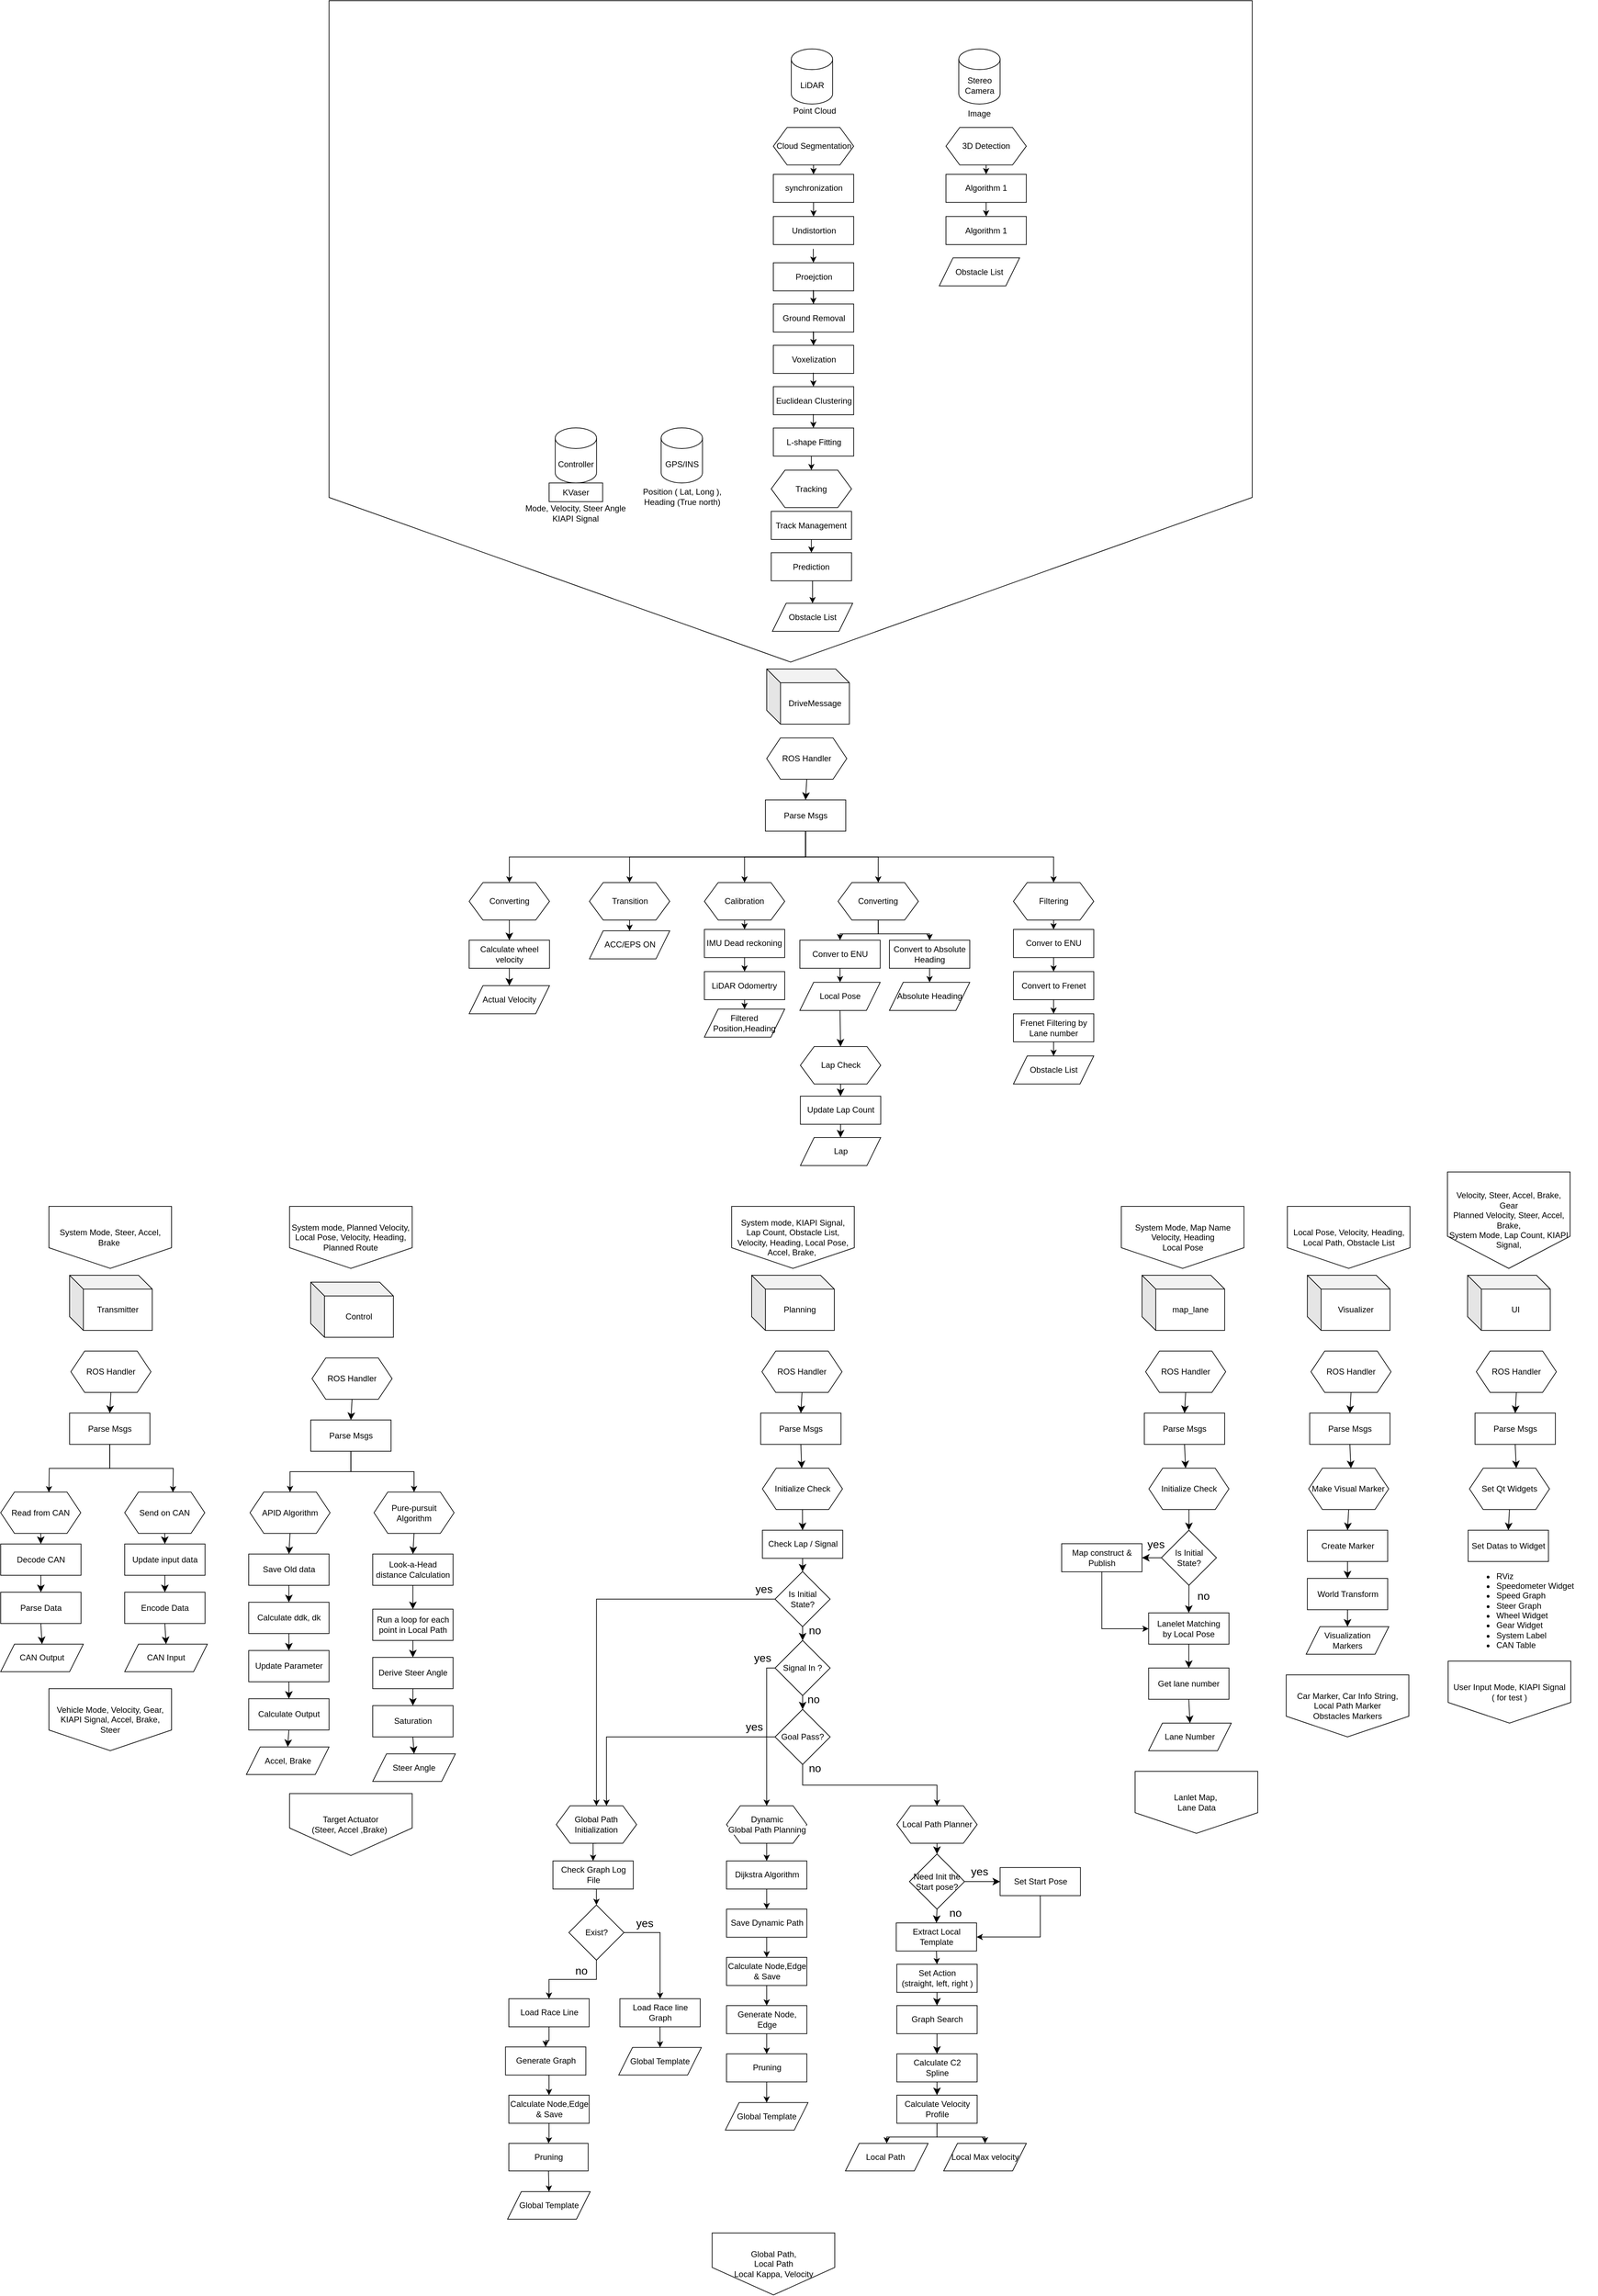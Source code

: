 <mxfile version="24.7.1" type="github">
  <diagram name="페이지-1" id="hgYq2Uir7IqxpZ1pt78Q">
    <mxGraphModel dx="4600" dy="2489" grid="1" gridSize="10" guides="1" tooltips="1" connect="1" arrows="1" fold="1" page="1" pageScale="1" pageWidth="1600" pageHeight="900" math="0" shadow="0">
      <root>
        <mxCell id="0" />
        <mxCell id="1" parent="0" />
        <mxCell id="XxIpFaAC-THrezAwxCm5-1" value="" style="verticalLabelPosition=bottom;verticalAlign=top;html=1;shape=offPageConnector;rounded=0;size=0.249;movable=0;resizable=0;rotatable=0;deletable=0;editable=0;locked=1;connectable=0;" vertex="1" parent="1">
          <mxGeometry x="-3.39" y="-630" width="1340" height="960" as="geometry" />
        </mxCell>
        <mxCell id="XxIpFaAC-THrezAwxCm5-2" value="KVaser" style="rounded=0;whiteSpace=wrap;html=1;" vertex="1" parent="1">
          <mxGeometry x="316.03" y="70" width="77.742" height="27.2" as="geometry" />
        </mxCell>
        <mxCell id="XxIpFaAC-THrezAwxCm5-3" value="Mode, Velocity, Steer Angle&lt;br&gt;KIAPI Signal" style="text;html=1;align=center;verticalAlign=middle;whiteSpace=wrap;rounded=0;" vertex="1" parent="1">
          <mxGeometry x="272.3" y="104" width="165.202" height="20.4" as="geometry" />
        </mxCell>
        <mxCell id="XxIpFaAC-THrezAwxCm5-4" value="&lt;span style=&quot;text-align: left;&quot;&gt;Position ( Lat, Long ),&amp;nbsp;&lt;/span&gt;&lt;div&gt;&lt;span style=&quot;text-align: left;&quot;&gt;Heading (True north)&lt;/span&gt;&lt;span style=&quot;text-align: left;&quot;&gt;&amp;nbsp;&lt;/span&gt;&lt;/div&gt;" style="text;html=1;align=center;verticalAlign=middle;whiteSpace=wrap;rounded=0;" vertex="1" parent="1">
          <mxGeometry x="426.059" y="76.8" width="170.06" height="27.2" as="geometry" />
        </mxCell>
        <mxCell id="XxIpFaAC-THrezAwxCm5-5" value="Point Cloud" style="text;html=1;align=center;verticalAlign=middle;whiteSpace=wrap;rounded=0;" vertex="1" parent="1">
          <mxGeometry x="618.908" y="-480" width="165.202" height="20.4" as="geometry" />
        </mxCell>
        <mxCell id="XxIpFaAC-THrezAwxCm5-6" value="Image" style="text;html=1;align=center;verticalAlign=middle;whiteSpace=wrap;rounded=0;" vertex="1" parent="1">
          <mxGeometry x="858.058" y="-476.6" width="165.202" height="20.4" as="geometry" />
        </mxCell>
        <mxCell id="XxIpFaAC-THrezAwxCm5-7" value="&lt;span style=&quot;caret-color: rgb(0, 0, 0); color: rgb(0, 0, 0); font-family: Helvetica; font-size: 12px; font-style: normal; font-variant-caps: normal; font-weight: 400; letter-spacing: normal; orphans: auto; text-align: center; text-indent: 0px; text-transform: none; white-space: normal; widows: auto; word-spacing: 0px; -webkit-text-stroke-width: 0px; background-color: rgb(251, 251, 251); text-decoration: none; display: inline !important; float: none;&quot;&gt;3D Detection&lt;/span&gt;" style="shape=hexagon;perimeter=hexagonPerimeter2;whiteSpace=wrap;html=1;fixedSize=1;" vertex="1" parent="1">
          <mxGeometry x="892.07" y="-446" width="116.613" height="54.4" as="geometry" />
        </mxCell>
        <mxCell id="XxIpFaAC-THrezAwxCm5-8" value="Algorithm 1" style="rounded=0;whiteSpace=wrap;html=1;" vertex="1" parent="1">
          <mxGeometry x="892.07" y="-378" width="116.613" height="40.8" as="geometry" />
        </mxCell>
        <mxCell id="XxIpFaAC-THrezAwxCm5-9" value="Algorithm 1" style="rounded=0;whiteSpace=wrap;html=1;" vertex="1" parent="1">
          <mxGeometry x="892.07" y="-316.8" width="116.613" height="40.8" as="geometry" />
        </mxCell>
        <mxCell id="XxIpFaAC-THrezAwxCm5-10" value="" style="endArrow=classic;html=1;rounded=0;exitX=0.5;exitY=1;exitDx=0;exitDy=0;" edge="1" parent="1" source="XxIpFaAC-THrezAwxCm5-8" target="XxIpFaAC-THrezAwxCm5-9">
          <mxGeometry width="50" height="50" relative="1" as="geometry">
            <mxPoint x="843.482" y="-255.6" as="sourcePoint" />
            <mxPoint x="892.07" y="-289.6" as="targetPoint" />
          </mxGeometry>
        </mxCell>
        <mxCell id="XxIpFaAC-THrezAwxCm5-11" value="Obstacle List" style="shape=parallelogram;perimeter=parallelogramPerimeter;whiteSpace=wrap;html=1;fixedSize=1;" vertex="1" parent="1">
          <mxGeometry x="640.093" y="244.6" width="116.613" height="40.8" as="geometry" />
        </mxCell>
        <mxCell id="XxIpFaAC-THrezAwxCm5-12" value="Obstacle List" style="shape=parallelogram;perimeter=parallelogramPerimeter;whiteSpace=wrap;html=1;fixedSize=1;" vertex="1" parent="1">
          <mxGeometry x="882.35" y="-256.8" width="116.613" height="40.8" as="geometry" />
        </mxCell>
        <mxCell id="XxIpFaAC-THrezAwxCm5-13" style="edgeStyle=orthogonalEdgeStyle;rounded=0;orthogonalLoop=1;jettySize=auto;html=1;exitX=0.5;exitY=1;exitDx=0;exitDy=0;entryX=0.5;entryY=0;entryDx=0;entryDy=0;" edge="1" parent="1" source="XxIpFaAC-THrezAwxCm5-14" target="XxIpFaAC-THrezAwxCm5-15">
          <mxGeometry relative="1" as="geometry" />
        </mxCell>
        <mxCell id="XxIpFaAC-THrezAwxCm5-14" value="Filtering" style="shape=hexagon;perimeter=hexagonPerimeter2;whiteSpace=wrap;html=1;fixedSize=1;" vertex="1" parent="1">
          <mxGeometry x="989.995" y="650" width="116.613" height="54.4" as="geometry" />
        </mxCell>
        <mxCell id="XxIpFaAC-THrezAwxCm5-15" value="Conver to ENU" style="rounded=0;whiteSpace=wrap;html=1;" vertex="1" parent="1">
          <mxGeometry x="989.995" y="718.0" width="116.613" height="40.8" as="geometry" />
        </mxCell>
        <mxCell id="XxIpFaAC-THrezAwxCm5-16" value="Convert to Frenet" style="rounded=0;whiteSpace=wrap;html=1;" vertex="1" parent="1">
          <mxGeometry x="989.995" y="779.2" width="116.613" height="40.8" as="geometry" />
        </mxCell>
        <mxCell id="XxIpFaAC-THrezAwxCm5-17" value="" style="endArrow=classic;html=1;rounded=0;exitX=0.5;exitY=1;exitDx=0;exitDy=0;" edge="1" parent="1" source="XxIpFaAC-THrezAwxCm5-15" target="XxIpFaAC-THrezAwxCm5-16">
          <mxGeometry width="50" height="50" relative="1" as="geometry">
            <mxPoint x="941.407" y="840.4" as="sourcePoint" />
            <mxPoint x="989.995" y="806.4" as="targetPoint" />
          </mxGeometry>
        </mxCell>
        <mxCell id="XxIpFaAC-THrezAwxCm5-18" value="" style="endArrow=classic;html=1;rounded=0;exitX=0.5;exitY=1;exitDx=0;exitDy=0;" edge="1" parent="1" target="XxIpFaAC-THrezAwxCm5-20">
          <mxGeometry width="50" height="50" relative="1" as="geometry">
            <mxPoint x="1048.302" y="820" as="sourcePoint" />
            <mxPoint x="989.995" y="867.6" as="targetPoint" />
          </mxGeometry>
        </mxCell>
        <mxCell id="XxIpFaAC-THrezAwxCm5-19" style="edgeStyle=orthogonalEdgeStyle;rounded=0;orthogonalLoop=1;jettySize=auto;html=1;exitX=0.5;exitY=1;exitDx=0;exitDy=0;entryX=0.5;entryY=0;entryDx=0;entryDy=0;" edge="1" parent="1" source="XxIpFaAC-THrezAwxCm5-20" target="XxIpFaAC-THrezAwxCm5-21">
          <mxGeometry relative="1" as="geometry" />
        </mxCell>
        <mxCell id="XxIpFaAC-THrezAwxCm5-20" value="Frenet Filtering by&lt;div&gt;Lane number&lt;/div&gt;" style="rounded=0;whiteSpace=wrap;html=1;" vertex="1" parent="1">
          <mxGeometry x="989.995" y="840.4" width="116.613" height="40.8" as="geometry" />
        </mxCell>
        <mxCell id="XxIpFaAC-THrezAwxCm5-21" value="Obstacle List" style="shape=parallelogram;perimeter=parallelogramPerimeter;whiteSpace=wrap;html=1;fixedSize=1;" vertex="1" parent="1">
          <mxGeometry x="989.995" y="901.6" width="116.613" height="40.8" as="geometry" />
        </mxCell>
        <mxCell id="XxIpFaAC-THrezAwxCm5-22" value="" style="endArrow=classic;html=1;rounded=0;exitX=0.5;exitY=1;exitDx=0;exitDy=0;" edge="1" parent="1" source="XxIpFaAC-THrezAwxCm5-7" target="XxIpFaAC-THrezAwxCm5-8">
          <mxGeometry width="50" height="50" relative="1" as="geometry">
            <mxPoint x="377.03" y="-391.6" as="sourcePoint" />
            <mxPoint x="629.691" y="-384.8" as="targetPoint" />
          </mxGeometry>
        </mxCell>
        <mxCell id="XxIpFaAC-THrezAwxCm5-23" value="Cloud Segmentation" style="shape=hexagon;perimeter=hexagonPerimeter2;whiteSpace=wrap;html=1;fixedSize=1;" vertex="1" parent="1">
          <mxGeometry x="641.513" y="-446" width="116.613" height="54.4" as="geometry" />
        </mxCell>
        <mxCell id="XxIpFaAC-THrezAwxCm5-24" value="synchronization" style="rounded=0;whiteSpace=wrap;html=1;" vertex="1" parent="1">
          <mxGeometry x="641.513" y="-378" width="116.613" height="40.8" as="geometry" />
        </mxCell>
        <mxCell id="XxIpFaAC-THrezAwxCm5-25" value="Undistortion" style="rounded=0;whiteSpace=wrap;html=1;" vertex="1" parent="1">
          <mxGeometry x="641.513" y="-316.8" width="116.613" height="40.8" as="geometry" />
        </mxCell>
        <mxCell id="XxIpFaAC-THrezAwxCm5-26" value="" style="endArrow=classic;html=1;rounded=0;exitX=0.5;exitY=1;exitDx=0;exitDy=0;" edge="1" parent="1" source="XxIpFaAC-THrezAwxCm5-24" target="XxIpFaAC-THrezAwxCm5-25">
          <mxGeometry width="50" height="50" relative="1" as="geometry">
            <mxPoint x="592.924" y="-255.6" as="sourcePoint" />
            <mxPoint x="641.513" y="-289.6" as="targetPoint" />
          </mxGeometry>
        </mxCell>
        <mxCell id="XxIpFaAC-THrezAwxCm5-27" value="" style="endArrow=classic;html=1;rounded=0;exitX=0.5;exitY=1;exitDx=0;exitDy=0;entryX=0.5;entryY=0;entryDx=0;entryDy=0;" edge="1" parent="1" source="XxIpFaAC-THrezAwxCm5-23" target="XxIpFaAC-THrezAwxCm5-24">
          <mxGeometry width="50" height="50" relative="1" as="geometry">
            <mxPoint x="913.61" y="-126.4" as="sourcePoint" />
            <mxPoint x="1122.541" y="-24.4" as="targetPoint" />
          </mxGeometry>
        </mxCell>
        <mxCell id="XxIpFaAC-THrezAwxCm5-28" style="edgeStyle=orthogonalEdgeStyle;rounded=0;orthogonalLoop=1;jettySize=auto;html=1;exitX=0.5;exitY=1;exitDx=0;exitDy=0;entryX=0.5;entryY=0;entryDx=0;entryDy=0;" edge="1" parent="1" source="XxIpFaAC-THrezAwxCm5-30" target="XxIpFaAC-THrezAwxCm5-32">
          <mxGeometry relative="1" as="geometry">
            <mxPoint x="793.772" y="720.0" as="sourcePoint" />
          </mxGeometry>
        </mxCell>
        <mxCell id="XxIpFaAC-THrezAwxCm5-29" style="edgeStyle=orthogonalEdgeStyle;rounded=0;orthogonalLoop=1;jettySize=auto;html=1;exitX=0.5;exitY=1;exitDx=0;exitDy=0;entryX=0.5;entryY=0;entryDx=0;entryDy=0;" edge="1" parent="1" source="XxIpFaAC-THrezAwxCm5-30" target="XxIpFaAC-THrezAwxCm5-39">
          <mxGeometry relative="1" as="geometry" />
        </mxCell>
        <mxCell id="XxIpFaAC-THrezAwxCm5-30" value="Converting" style="shape=hexagon;perimeter=hexagonPerimeter2;whiteSpace=wrap;html=1;fixedSize=1;" vertex="1" parent="1">
          <mxGeometry x="735.465" y="650" width="116.613" height="54.4" as="geometry" />
        </mxCell>
        <mxCell id="XxIpFaAC-THrezAwxCm5-31" style="edgeStyle=orthogonalEdgeStyle;rounded=0;orthogonalLoop=1;jettySize=auto;html=1;exitX=0.5;exitY=1;exitDx=0;exitDy=0;entryX=0.5;entryY=0;entryDx=0;entryDy=0;" edge="1" parent="1" source="XxIpFaAC-THrezAwxCm5-32" target="XxIpFaAC-THrezAwxCm5-34">
          <mxGeometry relative="1" as="geometry" />
        </mxCell>
        <mxCell id="XxIpFaAC-THrezAwxCm5-32" value="Conver to ENU" style="rounded=0;whiteSpace=wrap;html=1;" vertex="1" parent="1">
          <mxGeometry x="679.995" y="733.6" width="116.613" height="40.8" as="geometry" />
        </mxCell>
        <mxCell id="XxIpFaAC-THrezAwxCm5-33" style="edgeStyle=none;curved=1;rounded=0;orthogonalLoop=1;jettySize=auto;html=1;exitX=0.5;exitY=1;exitDx=0;exitDy=0;entryX=0.5;entryY=0;entryDx=0;entryDy=0;fontSize=12;startSize=8;endSize=8;" edge="1" parent="1" source="XxIpFaAC-THrezAwxCm5-34" target="XxIpFaAC-THrezAwxCm5-100">
          <mxGeometry relative="1" as="geometry" />
        </mxCell>
        <mxCell id="XxIpFaAC-THrezAwxCm5-34" value="Local Pose" style="shape=parallelogram;perimeter=parallelogramPerimeter;whiteSpace=wrap;html=1;fixedSize=1;" vertex="1" parent="1">
          <mxGeometry x="679.995" y="794.8" width="116.613" height="40.8" as="geometry" />
        </mxCell>
        <mxCell id="XxIpFaAC-THrezAwxCm5-35" style="edgeStyle=orthogonalEdgeStyle;rounded=0;orthogonalLoop=1;jettySize=auto;html=1;exitX=0.5;exitY=1;exitDx=0;exitDy=0;entryX=0.5;entryY=0;entryDx=0;entryDy=0;" edge="1" parent="1" source="XxIpFaAC-THrezAwxCm5-36" target="XxIpFaAC-THrezAwxCm5-37">
          <mxGeometry relative="1" as="geometry" />
        </mxCell>
        <mxCell id="XxIpFaAC-THrezAwxCm5-36" value="Transition" style="shape=hexagon;perimeter=hexagonPerimeter2;whiteSpace=wrap;html=1;fixedSize=1;" vertex="1" parent="1">
          <mxGeometry x="374.525" y="650" width="116.613" height="54.4" as="geometry" />
        </mxCell>
        <mxCell id="XxIpFaAC-THrezAwxCm5-37" value="ACC/EPS ON" style="shape=parallelogram;perimeter=parallelogramPerimeter;whiteSpace=wrap;html=1;fixedSize=1;" vertex="1" parent="1">
          <mxGeometry x="374.525" y="720.0" width="116.613" height="40.8" as="geometry" />
        </mxCell>
        <mxCell id="XxIpFaAC-THrezAwxCm5-38" style="edgeStyle=orthogonalEdgeStyle;rounded=0;orthogonalLoop=1;jettySize=auto;html=1;exitX=0.5;exitY=1;exitDx=0;exitDy=0;entryX=0.5;entryY=0;entryDx=0;entryDy=0;" edge="1" parent="1" source="XxIpFaAC-THrezAwxCm5-39" target="XxIpFaAC-THrezAwxCm5-40">
          <mxGeometry relative="1" as="geometry" />
        </mxCell>
        <mxCell id="XxIpFaAC-THrezAwxCm5-39" value="Convert to Absolute Heading" style="rounded=0;whiteSpace=wrap;html=1;" vertex="1" parent="1">
          <mxGeometry x="809.995" y="733.6" width="116.613" height="40.8" as="geometry" />
        </mxCell>
        <mxCell id="XxIpFaAC-THrezAwxCm5-40" value="Absolute Heading" style="shape=parallelogram;perimeter=parallelogramPerimeter;whiteSpace=wrap;html=1;fixedSize=1;" vertex="1" parent="1">
          <mxGeometry x="809.995" y="794.8" width="116.613" height="40.8" as="geometry" />
        </mxCell>
        <mxCell id="XxIpFaAC-THrezAwxCm5-41" value="Planning" style="shape=cube;whiteSpace=wrap;html=1;boundedLbl=1;backgroundOutline=1;darkOpacity=0.05;darkOpacity2=0.1;" vertex="1" parent="1">
          <mxGeometry x="610" y="1220" width="120" height="80" as="geometry" />
        </mxCell>
        <mxCell id="XxIpFaAC-THrezAwxCm5-42" value="&lt;span style=&quot;caret-color: rgb(0, 0, 0); color: rgb(0, 0, 0); font-family: Helvetica; font-size: 12px; font-style: normal; font-variant-caps: normal; font-weight: 400; letter-spacing: normal; orphans: auto; text-align: center; text-indent: 0px; text-transform: none; white-space: normal; widows: auto; word-spacing: 0px; -webkit-text-stroke-width: 0px; background-color: rgb(255, 255, 255); text-decoration: none; display: inline !important; float: none;&quot;&gt;Controller&lt;/span&gt;" style="shape=cylinder3;whiteSpace=wrap;html=1;boundedLbl=1;backgroundOutline=1;size=15;" vertex="1" parent="1">
          <mxGeometry x="324.9" y="-10.0" width="60" height="80" as="geometry" />
        </mxCell>
        <mxCell id="XxIpFaAC-THrezAwxCm5-43" value="&lt;span style=&quot;caret-color: rgb(0, 0, 0); color: rgb(0, 0, 0); font-family: Helvetica; font-size: 12px; font-style: normal; font-variant-caps: normal; font-weight: 400; letter-spacing: normal; orphans: auto; text-align: center; text-indent: 0px; text-transform: none; white-space: normal; widows: auto; word-spacing: 0px; -webkit-text-stroke-width: 0px; background-color: rgb(255, 255, 255); text-decoration: none; display: inline !important; float: none;&quot;&gt;GPS/INS&lt;/span&gt;" style="shape=cylinder3;whiteSpace=wrap;html=1;boundedLbl=1;backgroundOutline=1;size=15;" vertex="1" parent="1">
          <mxGeometry x="478.66" y="-10.0" width="60" height="80" as="geometry" />
        </mxCell>
        <mxCell id="XxIpFaAC-THrezAwxCm5-44" value="LiDAR" style="shape=cylinder3;whiteSpace=wrap;html=1;boundedLbl=1;backgroundOutline=1;size=15;" vertex="1" parent="1">
          <mxGeometry x="667.55" y="-560" width="60" height="80" as="geometry" />
        </mxCell>
        <mxCell id="XxIpFaAC-THrezAwxCm5-45" value="Stereo Camera" style="shape=cylinder3;whiteSpace=wrap;html=1;boundedLbl=1;backgroundOutline=1;size=15;" vertex="1" parent="1">
          <mxGeometry x="910.66" y="-560" width="60" height="80" as="geometry" />
        </mxCell>
        <mxCell id="XxIpFaAC-THrezAwxCm5-46" value="map_lane" style="shape=cube;whiteSpace=wrap;html=1;boundedLbl=1;backgroundOutline=1;darkOpacity=0.05;darkOpacity2=0.1;" vertex="1" parent="1">
          <mxGeometry x="1176.61" y="1220" width="120" height="80" as="geometry" />
        </mxCell>
        <mxCell id="XxIpFaAC-THrezAwxCm5-47" value="Control" style="shape=cube;whiteSpace=wrap;html=1;boundedLbl=1;backgroundOutline=1;darkOpacity=0.05;darkOpacity2=0.1;" vertex="1" parent="1">
          <mxGeometry x="-30.0" y="1230" width="120" height="80" as="geometry" />
        </mxCell>
        <mxCell id="XxIpFaAC-THrezAwxCm5-48" value="Transmitter" style="shape=cube;whiteSpace=wrap;html=1;boundedLbl=1;backgroundOutline=1;darkOpacity=0.05;darkOpacity2=0.1;" vertex="1" parent="1">
          <mxGeometry x="-380" y="1220" width="120" height="80" as="geometry" />
        </mxCell>
        <mxCell id="XxIpFaAC-THrezAwxCm5-49" value="Visualizer" style="shape=cube;whiteSpace=wrap;html=1;boundedLbl=1;backgroundOutline=1;darkOpacity=0.05;darkOpacity2=0.1;" vertex="1" parent="1">
          <mxGeometry x="1416.61" y="1220" width="120" height="80" as="geometry" />
        </mxCell>
        <mxCell id="XxIpFaAC-THrezAwxCm5-50" value="UI" style="shape=cube;whiteSpace=wrap;html=1;boundedLbl=1;backgroundOutline=1;darkOpacity=0.05;darkOpacity2=0.1;" vertex="1" parent="1">
          <mxGeometry x="1649.21" y="1220" width="120" height="80" as="geometry" />
        </mxCell>
        <mxCell id="XxIpFaAC-THrezAwxCm5-51" style="edgeStyle=orthogonalEdgeStyle;rounded=0;orthogonalLoop=1;jettySize=auto;html=1;exitX=0.5;exitY=1;exitDx=0;exitDy=0;entryX=0.5;entryY=0;entryDx=0;entryDy=0;" edge="1" parent="1" source="XxIpFaAC-THrezAwxCm5-52" target="XxIpFaAC-THrezAwxCm5-76">
          <mxGeometry relative="1" as="geometry" />
        </mxCell>
        <mxCell id="XxIpFaAC-THrezAwxCm5-52" value="&lt;span style=&quot;background-color: rgb(251, 251, 251);&quot;&gt;Global Path Initialization&lt;/span&gt;" style="shape=hexagon;perimeter=hexagonPerimeter2;whiteSpace=wrap;html=1;fixedSize=1;" vertex="1" parent="1">
          <mxGeometry x="326.444" y="1990" width="116.613" height="54.4" as="geometry" />
        </mxCell>
        <mxCell id="XxIpFaAC-THrezAwxCm5-53" style="edgeStyle=none;curved=1;rounded=0;orthogonalLoop=1;jettySize=auto;html=1;exitX=0.5;exitY=1;exitDx=0;exitDy=0;entryX=0.5;entryY=0;entryDx=0;entryDy=0;fontSize=12;startSize=8;endSize=8;" edge="1" parent="1" source="XxIpFaAC-THrezAwxCm5-54" target="XxIpFaAC-THrezAwxCm5-127">
          <mxGeometry relative="1" as="geometry" />
        </mxCell>
        <mxCell id="XxIpFaAC-THrezAwxCm5-54" value="&lt;span style=&quot;background-color: rgb(251, 251, 251);&quot;&gt;Local Path Planner&lt;/span&gt;" style="shape=hexagon;perimeter=hexagonPerimeter2;whiteSpace=wrap;html=1;fixedSize=1;" vertex="1" parent="1">
          <mxGeometry x="820.734" y="1990" width="116.613" height="54.4" as="geometry" />
        </mxCell>
        <mxCell id="XxIpFaAC-THrezAwxCm5-55" style="edgeStyle=orthogonalEdgeStyle;rounded=0;orthogonalLoop=1;jettySize=auto;html=1;exitX=0.5;exitY=1;exitDx=0;exitDy=0;entryX=0.5;entryY=0;entryDx=0;entryDy=0;" edge="1" parent="1" source="XxIpFaAC-THrezAwxCm5-56" target="XxIpFaAC-THrezAwxCm5-62">
          <mxGeometry relative="1" as="geometry" />
        </mxCell>
        <mxCell id="XxIpFaAC-THrezAwxCm5-56" value="&lt;span style=&quot;background-color: rgb(251, 251, 251);&quot;&gt;Dynamic&lt;/span&gt;&lt;div&gt;&lt;span style=&quot;background-color: rgb(251, 251, 251);&quot;&gt;Global Path Planning&lt;/span&gt;&lt;/div&gt;" style="shape=hexagon;perimeter=hexagonPerimeter2;whiteSpace=wrap;html=1;fixedSize=1;" vertex="1" parent="1">
          <mxGeometry x="573.524" y="1990" width="116.613" height="54.4" as="geometry" />
        </mxCell>
        <mxCell id="XxIpFaAC-THrezAwxCm5-57" style="edgeStyle=orthogonalEdgeStyle;rounded=0;orthogonalLoop=1;jettySize=auto;html=1;exitX=0.5;exitY=1;exitDx=0;exitDy=0;" edge="1" parent="1" source="XxIpFaAC-THrezAwxCm5-58" target="XxIpFaAC-THrezAwxCm5-60">
          <mxGeometry relative="1" as="geometry" />
        </mxCell>
        <mxCell id="XxIpFaAC-THrezAwxCm5-58" value="Calculate Node,Edge &amp;amp; Save" style="rounded=0;whiteSpace=wrap;html=1;" vertex="1" parent="1">
          <mxGeometry x="257.585" y="2410" width="116.613" height="40.8" as="geometry" />
        </mxCell>
        <mxCell id="XxIpFaAC-THrezAwxCm5-59" style="edgeStyle=orthogonalEdgeStyle;rounded=0;orthogonalLoop=1;jettySize=auto;html=1;exitX=0.5;exitY=1;exitDx=0;exitDy=0;entryX=0.5;entryY=0;entryDx=0;entryDy=0;" edge="1" parent="1" source="XxIpFaAC-THrezAwxCm5-60">
          <mxGeometry relative="1" as="geometry">
            <mxPoint x="315.882" y="2550" as="targetPoint" />
          </mxGeometry>
        </mxCell>
        <mxCell id="XxIpFaAC-THrezAwxCm5-60" value="Pruning" style="rounded=0;whiteSpace=wrap;html=1;" vertex="1" parent="1">
          <mxGeometry x="257.58" y="2480" width="115.15" height="40" as="geometry" />
        </mxCell>
        <mxCell id="XxIpFaAC-THrezAwxCm5-61" style="edgeStyle=orthogonalEdgeStyle;rounded=0;orthogonalLoop=1;jettySize=auto;html=1;exitX=0.5;exitY=1;exitDx=0;exitDy=0;entryX=0.5;entryY=0;entryDx=0;entryDy=0;" edge="1" parent="1" source="XxIpFaAC-THrezAwxCm5-62" target="XxIpFaAC-THrezAwxCm5-70">
          <mxGeometry relative="1" as="geometry" />
        </mxCell>
        <mxCell id="XxIpFaAC-THrezAwxCm5-62" value="Dijkstra Algorithm" style="rounded=0;whiteSpace=wrap;html=1;" vertex="1" parent="1">
          <mxGeometry x="573.525" y="2070" width="116.613" height="40.8" as="geometry" />
        </mxCell>
        <mxCell id="XxIpFaAC-THrezAwxCm5-63" style="edgeStyle=orthogonalEdgeStyle;rounded=0;orthogonalLoop=1;jettySize=auto;html=1;exitX=0.5;exitY=1;exitDx=0;exitDy=0;" edge="1" parent="1" source="XxIpFaAC-THrezAwxCm5-64" target="XxIpFaAC-THrezAwxCm5-72">
          <mxGeometry relative="1" as="geometry" />
        </mxCell>
        <mxCell id="XxIpFaAC-THrezAwxCm5-64" value="Load Race Line" style="rounded=0;whiteSpace=wrap;html=1;" vertex="1" parent="1">
          <mxGeometry x="257.585" y="2270" width="116.613" height="40.8" as="geometry" />
        </mxCell>
        <mxCell id="XxIpFaAC-THrezAwxCm5-65" style="edgeStyle=orthogonalEdgeStyle;rounded=0;orthogonalLoop=1;jettySize=auto;html=1;exitX=0.5;exitY=1;exitDx=0;exitDy=0;entryX=0.5;entryY=0;entryDx=0;entryDy=0;" edge="1" parent="1" source="XxIpFaAC-THrezAwxCm5-66" target="XxIpFaAC-THrezAwxCm5-68">
          <mxGeometry relative="1" as="geometry" />
        </mxCell>
        <mxCell id="XxIpFaAC-THrezAwxCm5-66" value="Generate Node, Edge" style="rounded=0;whiteSpace=wrap;html=1;" vertex="1" parent="1">
          <mxGeometry x="573.535" y="2280" width="116.613" height="40.8" as="geometry" />
        </mxCell>
        <mxCell id="XxIpFaAC-THrezAwxCm5-67" style="edgeStyle=orthogonalEdgeStyle;rounded=0;orthogonalLoop=1;jettySize=auto;html=1;exitX=0.5;exitY=1;exitDx=0;exitDy=0;" edge="1" parent="1" source="XxIpFaAC-THrezAwxCm5-68" target="XxIpFaAC-THrezAwxCm5-84">
          <mxGeometry relative="1" as="geometry" />
        </mxCell>
        <mxCell id="XxIpFaAC-THrezAwxCm5-68" value="Pruning" style="rounded=0;whiteSpace=wrap;html=1;" vertex="1" parent="1">
          <mxGeometry x="573.525" y="2350" width="116.613" height="40.8" as="geometry" />
        </mxCell>
        <mxCell id="XxIpFaAC-THrezAwxCm5-69" style="edgeStyle=orthogonalEdgeStyle;rounded=0;orthogonalLoop=1;jettySize=auto;html=1;exitX=0.5;exitY=1;exitDx=0;exitDy=0;entryX=0.5;entryY=0;entryDx=0;entryDy=0;" edge="1" parent="1" source="XxIpFaAC-THrezAwxCm5-70" target="XxIpFaAC-THrezAwxCm5-74">
          <mxGeometry relative="1" as="geometry" />
        </mxCell>
        <mxCell id="XxIpFaAC-THrezAwxCm5-70" value="Save Dynamic Path" style="rounded=0;whiteSpace=wrap;html=1;" vertex="1" parent="1">
          <mxGeometry x="573.535" y="2140" width="116.613" height="40.8" as="geometry" />
        </mxCell>
        <mxCell id="XxIpFaAC-THrezAwxCm5-71" style="edgeStyle=orthogonalEdgeStyle;rounded=0;orthogonalLoop=1;jettySize=auto;html=1;exitX=0.5;exitY=1;exitDx=0;exitDy=0;entryX=0.5;entryY=0;entryDx=0;entryDy=0;" edge="1" parent="1" source="XxIpFaAC-THrezAwxCm5-72" target="XxIpFaAC-THrezAwxCm5-58">
          <mxGeometry relative="1" as="geometry" />
        </mxCell>
        <mxCell id="XxIpFaAC-THrezAwxCm5-72" value="Generate Graph" style="rounded=0;whiteSpace=wrap;html=1;" vertex="1" parent="1">
          <mxGeometry x="252.725" y="2340" width="116.613" height="40.8" as="geometry" />
        </mxCell>
        <mxCell id="XxIpFaAC-THrezAwxCm5-73" style="edgeStyle=orthogonalEdgeStyle;rounded=0;orthogonalLoop=1;jettySize=auto;html=1;exitX=0.5;exitY=1;exitDx=0;exitDy=0;entryX=0.5;entryY=0;entryDx=0;entryDy=0;" edge="1" parent="1" source="XxIpFaAC-THrezAwxCm5-74" target="XxIpFaAC-THrezAwxCm5-66">
          <mxGeometry relative="1" as="geometry" />
        </mxCell>
        <mxCell id="XxIpFaAC-THrezAwxCm5-74" value="Calculate Node,Edge &amp;amp; Save" style="rounded=0;whiteSpace=wrap;html=1;" vertex="1" parent="1">
          <mxGeometry x="573.535" y="2210" width="116.613" height="40.8" as="geometry" />
        </mxCell>
        <mxCell id="XxIpFaAC-THrezAwxCm5-75" style="edgeStyle=orthogonalEdgeStyle;rounded=0;orthogonalLoop=1;jettySize=auto;html=1;exitX=0.5;exitY=1;exitDx=0;exitDy=0;entryX=0.5;entryY=0;entryDx=0;entryDy=0;" edge="1" parent="1" source="XxIpFaAC-THrezAwxCm5-76" target="XxIpFaAC-THrezAwxCm5-79">
          <mxGeometry relative="1" as="geometry" />
        </mxCell>
        <mxCell id="XxIpFaAC-THrezAwxCm5-76" value="Check Graph Log File" style="rounded=0;whiteSpace=wrap;html=1;" vertex="1" parent="1">
          <mxGeometry x="321.585" y="2070" width="116.613" height="40.8" as="geometry" />
        </mxCell>
        <mxCell id="XxIpFaAC-THrezAwxCm5-77" style="edgeStyle=orthogonalEdgeStyle;rounded=0;orthogonalLoop=1;jettySize=auto;html=1;exitX=0.5;exitY=1;exitDx=0;exitDy=0;entryX=0.5;entryY=0;entryDx=0;entryDy=0;" edge="1" parent="1" source="XxIpFaAC-THrezAwxCm5-79" target="XxIpFaAC-THrezAwxCm5-64">
          <mxGeometry relative="1" as="geometry" />
        </mxCell>
        <mxCell id="XxIpFaAC-THrezAwxCm5-78" style="edgeStyle=orthogonalEdgeStyle;rounded=0;orthogonalLoop=1;jettySize=auto;html=1;exitX=1;exitY=0.5;exitDx=0;exitDy=0;" edge="1" parent="1" source="XxIpFaAC-THrezAwxCm5-79" target="XxIpFaAC-THrezAwxCm5-81">
          <mxGeometry relative="1" as="geometry" />
        </mxCell>
        <mxCell id="XxIpFaAC-THrezAwxCm5-79" value="Exist?" style="rhombus;whiteSpace=wrap;html=1;" vertex="1" parent="1">
          <mxGeometry x="344.73" y="2134" width="80" height="80" as="geometry" />
        </mxCell>
        <mxCell id="XxIpFaAC-THrezAwxCm5-80" style="edgeStyle=orthogonalEdgeStyle;rounded=0;orthogonalLoop=1;jettySize=auto;html=1;exitX=0.5;exitY=1;exitDx=0;exitDy=0;entryX=0.5;entryY=0;entryDx=0;entryDy=0;" edge="1" parent="1" source="XxIpFaAC-THrezAwxCm5-81" target="XxIpFaAC-THrezAwxCm5-85">
          <mxGeometry relative="1" as="geometry" />
        </mxCell>
        <mxCell id="XxIpFaAC-THrezAwxCm5-81" value="Load Race line Graph" style="rounded=0;whiteSpace=wrap;html=1;" vertex="1" parent="1">
          <mxGeometry x="418.755" y="2270" width="116.613" height="40.8" as="geometry" />
        </mxCell>
        <mxCell id="XxIpFaAC-THrezAwxCm5-82" style="edgeStyle=orthogonalEdgeStyle;rounded=0;orthogonalLoop=1;jettySize=auto;html=1;exitX=0.5;exitY=1;exitDx=0;exitDy=0;entryX=0.5;entryY=0;entryDx=0;entryDy=0;" edge="1" parent="1" source="XxIpFaAC-THrezAwxCm5-119" target="XxIpFaAC-THrezAwxCm5-54">
          <mxGeometry relative="1" as="geometry" />
        </mxCell>
        <mxCell id="XxIpFaAC-THrezAwxCm5-83" value="Global Template" style="shape=parallelogram;perimeter=parallelogramPerimeter;whiteSpace=wrap;html=1;fixedSize=1;" vertex="1" parent="1">
          <mxGeometry x="255.73" y="2550" width="120" height="40" as="geometry" />
        </mxCell>
        <mxCell id="XxIpFaAC-THrezAwxCm5-84" value="Global Template" style="shape=parallelogram;perimeter=parallelogramPerimeter;whiteSpace=wrap;html=1;fixedSize=1;" vertex="1" parent="1">
          <mxGeometry x="571.83" y="2420.8" width="120" height="40" as="geometry" />
        </mxCell>
        <mxCell id="XxIpFaAC-THrezAwxCm5-85" value="Global Template" style="shape=parallelogram;perimeter=parallelogramPerimeter;whiteSpace=wrap;html=1;fixedSize=1;" vertex="1" parent="1">
          <mxGeometry x="417.06" y="2340.8" width="120" height="40" as="geometry" />
        </mxCell>
        <mxCell id="XxIpFaAC-THrezAwxCm5-86" style="edgeStyle=orthogonalEdgeStyle;rounded=0;orthogonalLoop=1;jettySize=auto;html=1;exitX=0.5;exitY=1;exitDx=0;exitDy=0;entryX=0.5;entryY=0;entryDx=0;entryDy=0;" edge="1" parent="1" source="XxIpFaAC-THrezAwxCm5-87" target="XxIpFaAC-THrezAwxCm5-89">
          <mxGeometry relative="1" as="geometry" />
        </mxCell>
        <mxCell id="XxIpFaAC-THrezAwxCm5-87" value="Extract Local Template" style="rounded=0;whiteSpace=wrap;html=1;" vertex="1" parent="1">
          <mxGeometry x="819.885" y="2160" width="116.613" height="40.8" as="geometry" />
        </mxCell>
        <mxCell id="XxIpFaAC-THrezAwxCm5-88" style="edgeStyle=none;curved=1;rounded=0;orthogonalLoop=1;jettySize=auto;html=1;exitX=0.5;exitY=1;exitDx=0;exitDy=0;entryX=0.5;entryY=0;entryDx=0;entryDy=0;fontSize=12;startSize=8;endSize=8;" edge="1" parent="1" source="XxIpFaAC-THrezAwxCm5-89" target="XxIpFaAC-THrezAwxCm5-93">
          <mxGeometry relative="1" as="geometry" />
        </mxCell>
        <mxCell id="XxIpFaAC-THrezAwxCm5-89" value="Set Action&lt;br&gt;(straight, left, right )" style="rounded=0;whiteSpace=wrap;html=1;" vertex="1" parent="1">
          <mxGeometry x="820.735" y="2220" width="116.613" height="40.8" as="geometry" />
        </mxCell>
        <mxCell id="XxIpFaAC-THrezAwxCm5-90" value="no" style="text;html=1;align=center;verticalAlign=middle;whiteSpace=wrap;rounded=0;fontSize=16;" vertex="1" parent="1">
          <mxGeometry x="332.73" y="2214" width="60" height="30" as="geometry" />
        </mxCell>
        <mxCell id="XxIpFaAC-THrezAwxCm5-91" value="yes" style="text;html=1;align=center;verticalAlign=middle;whiteSpace=wrap;rounded=0;fontSize=16;" vertex="1" parent="1">
          <mxGeometry x="424.73" y="2145.4" width="60" height="30" as="geometry" />
        </mxCell>
        <mxCell id="XxIpFaAC-THrezAwxCm5-92" style="edgeStyle=none;curved=1;rounded=0;orthogonalLoop=1;jettySize=auto;html=1;exitX=0.5;exitY=1;exitDx=0;exitDy=0;entryX=0.5;entryY=0;entryDx=0;entryDy=0;fontSize=12;startSize=8;endSize=8;" edge="1" parent="1" source="XxIpFaAC-THrezAwxCm5-93" target="XxIpFaAC-THrezAwxCm5-98">
          <mxGeometry relative="1" as="geometry" />
        </mxCell>
        <mxCell id="XxIpFaAC-THrezAwxCm5-93" value="Graph Search" style="rounded=0;whiteSpace=wrap;html=1;" vertex="1" parent="1">
          <mxGeometry x="820.735" y="2280" width="116.613" height="40.8" as="geometry" />
        </mxCell>
        <mxCell id="XxIpFaAC-THrezAwxCm5-94" value="Calculate Velocity Profile" style="rounded=0;whiteSpace=wrap;html=1;" vertex="1" parent="1">
          <mxGeometry x="820.735" y="2410" width="116.613" height="40.8" as="geometry" />
        </mxCell>
        <mxCell id="XxIpFaAC-THrezAwxCm5-95" value="Local Path&amp;nbsp;" style="shape=parallelogram;perimeter=parallelogramPerimeter;whiteSpace=wrap;html=1;fixedSize=1;" vertex="1" parent="1">
          <mxGeometry x="746.12" y="2480" width="120" height="40" as="geometry" />
        </mxCell>
        <mxCell id="XxIpFaAC-THrezAwxCm5-96" value="Local Max velocity" style="shape=parallelogram;perimeter=parallelogramPerimeter;whiteSpace=wrap;html=1;fixedSize=1;" vertex="1" parent="1">
          <mxGeometry x="888.76" y="2480" width="120" height="40" as="geometry" />
        </mxCell>
        <mxCell id="XxIpFaAC-THrezAwxCm5-97" style="edgeStyle=none;curved=1;rounded=0;orthogonalLoop=1;jettySize=auto;html=1;exitX=0.5;exitY=1;exitDx=0;exitDy=0;entryX=0.5;entryY=0;entryDx=0;entryDy=0;fontSize=12;startSize=8;endSize=8;" edge="1" parent="1" source="XxIpFaAC-THrezAwxCm5-98" target="XxIpFaAC-THrezAwxCm5-94">
          <mxGeometry relative="1" as="geometry" />
        </mxCell>
        <mxCell id="XxIpFaAC-THrezAwxCm5-98" value="Calculate C2&lt;div&gt;Spline&lt;/div&gt;" style="rounded=0;whiteSpace=wrap;html=1;" vertex="1" parent="1">
          <mxGeometry x="820.735" y="2350" width="116.613" height="40.8" as="geometry" />
        </mxCell>
        <mxCell id="XxIpFaAC-THrezAwxCm5-99" style="edgeStyle=none;curved=1;rounded=0;orthogonalLoop=1;jettySize=auto;html=1;exitX=0.5;exitY=1;exitDx=0;exitDy=0;entryX=0.5;entryY=0;entryDx=0;entryDy=0;fontSize=12;startSize=8;endSize=8;" edge="1" parent="1" source="XxIpFaAC-THrezAwxCm5-100" target="XxIpFaAC-THrezAwxCm5-102">
          <mxGeometry relative="1" as="geometry" />
        </mxCell>
        <mxCell id="XxIpFaAC-THrezAwxCm5-100" value="Lap Check" style="shape=hexagon;perimeter=hexagonPerimeter2;whiteSpace=wrap;html=1;fixedSize=1;" vertex="1" parent="1">
          <mxGeometry x="680.755" y="888" width="116.613" height="54.4" as="geometry" />
        </mxCell>
        <mxCell id="XxIpFaAC-THrezAwxCm5-101" style="edgeStyle=none;curved=1;rounded=0;orthogonalLoop=1;jettySize=auto;html=1;exitX=0.5;exitY=1;exitDx=0;exitDy=0;entryX=0.5;entryY=0;entryDx=0;entryDy=0;fontSize=12;startSize=8;endSize=8;" edge="1" parent="1" source="XxIpFaAC-THrezAwxCm5-102" target="XxIpFaAC-THrezAwxCm5-103">
          <mxGeometry relative="1" as="geometry" />
        </mxCell>
        <mxCell id="XxIpFaAC-THrezAwxCm5-102" value="Update Lap Count" style="rounded=0;whiteSpace=wrap;html=1;" vertex="1" parent="1">
          <mxGeometry x="680.755" y="960.0" width="116.613" height="40.8" as="geometry" />
        </mxCell>
        <mxCell id="XxIpFaAC-THrezAwxCm5-103" value="Lap" style="shape=parallelogram;perimeter=parallelogramPerimeter;whiteSpace=wrap;html=1;fixedSize=1;" vertex="1" parent="1">
          <mxGeometry x="680.755" y="1020" width="116.613" height="40.8" as="geometry" />
        </mxCell>
        <mxCell id="XxIpFaAC-THrezAwxCm5-104" style="edgeStyle=orthogonalEdgeStyle;rounded=0;orthogonalLoop=1;jettySize=auto;html=1;exitX=0.5;exitY=1;exitDx=0;exitDy=0;" edge="1" parent="1" source="XxIpFaAC-THrezAwxCm5-94" target="XxIpFaAC-THrezAwxCm5-95">
          <mxGeometry relative="1" as="geometry">
            <mxPoint x="596.2" y="2320.8" as="sourcePoint" />
            <mxPoint x="806.2" y="2360.8" as="targetPoint" />
          </mxGeometry>
        </mxCell>
        <mxCell id="XxIpFaAC-THrezAwxCm5-105" style="edgeStyle=orthogonalEdgeStyle;rounded=0;orthogonalLoop=1;jettySize=auto;html=1;exitX=0.5;exitY=1;exitDx=0;exitDy=0;" edge="1" parent="1" source="XxIpFaAC-THrezAwxCm5-94" target="XxIpFaAC-THrezAwxCm5-96">
          <mxGeometry relative="1" as="geometry">
            <mxPoint x="869.45" y="2540.2" as="sourcePoint" />
            <mxPoint x="796.45" y="2569.2" as="targetPoint" />
          </mxGeometry>
        </mxCell>
        <mxCell id="XxIpFaAC-THrezAwxCm5-106" style="edgeStyle=none;curved=1;rounded=0;orthogonalLoop=1;jettySize=auto;html=1;exitX=0.5;exitY=1;exitDx=0;exitDy=0;fontSize=12;startSize=8;endSize=8;" edge="1" parent="1" source="XxIpFaAC-THrezAwxCm5-107" target="XxIpFaAC-THrezAwxCm5-108">
          <mxGeometry relative="1" as="geometry" />
        </mxCell>
        <mxCell id="XxIpFaAC-THrezAwxCm5-107" value="Initialize Check" style="shape=hexagon;perimeter=hexagonPerimeter2;whiteSpace=wrap;html=1;fixedSize=1;" vertex="1" parent="1">
          <mxGeometry x="625.65" y="1500" width="116.24" height="60" as="geometry" />
        </mxCell>
        <mxCell id="XxIpFaAC-THrezAwxCm5-108" value="Check Lap / Signal" style="rounded=0;whiteSpace=wrap;html=1;" vertex="1" parent="1">
          <mxGeometry x="625.645" y="1590" width="116.613" height="40.8" as="geometry" />
        </mxCell>
        <mxCell id="XxIpFaAC-THrezAwxCm5-109" value="" style="edgeStyle=none;curved=1;rounded=0;orthogonalLoop=1;jettySize=auto;html=1;exitX=0.5;exitY=1;exitDx=0;exitDy=0;entryX=0.5;entryY=0;entryDx=0;entryDy=0;fontSize=12;startSize=8;endSize=8;" edge="1" parent="1" source="XxIpFaAC-THrezAwxCm5-108" target="XxIpFaAC-THrezAwxCm5-111">
          <mxGeometry relative="1" as="geometry">
            <mxPoint x="871.66" y="2281" as="sourcePoint" />
            <mxPoint x="871.66" y="2360" as="targetPoint" />
            <Array as="points">
              <mxPoint x="683.66" y="1631" />
            </Array>
          </mxGeometry>
        </mxCell>
        <mxCell id="XxIpFaAC-THrezAwxCm5-110" style="edgeStyle=none;curved=1;rounded=0;orthogonalLoop=1;jettySize=auto;html=1;exitX=0.5;exitY=1;exitDx=0;exitDy=0;entryX=0.5;entryY=0;entryDx=0;entryDy=0;fontSize=12;startSize=8;endSize=8;" edge="1" parent="1" source="XxIpFaAC-THrezAwxCm5-111" target="XxIpFaAC-THrezAwxCm5-115">
          <mxGeometry relative="1" as="geometry" />
        </mxCell>
        <mxCell id="XxIpFaAC-THrezAwxCm5-111" value="Is Initial State?" style="rhombus;whiteSpace=wrap;html=1;" vertex="1" parent="1">
          <mxGeometry x="643.95" y="1650" width="80" height="80" as="geometry" />
        </mxCell>
        <mxCell id="XxIpFaAC-THrezAwxCm5-112" value="yes" style="text;html=1;align=center;verticalAlign=middle;whiteSpace=wrap;rounded=0;fontSize=16;" vertex="1" parent="1">
          <mxGeometry x="598.03" y="1660" width="60" height="30" as="geometry" />
        </mxCell>
        <mxCell id="XxIpFaAC-THrezAwxCm5-113" value="no" style="text;html=1;align=center;verticalAlign=middle;whiteSpace=wrap;rounded=0;fontSize=16;" vertex="1" parent="1">
          <mxGeometry x="670.66" y="1720" width="61.69" height="30" as="geometry" />
        </mxCell>
        <mxCell id="XxIpFaAC-THrezAwxCm5-114" style="edgeStyle=none;curved=1;rounded=0;orthogonalLoop=1;jettySize=auto;html=1;exitX=0.5;exitY=1;exitDx=0;exitDy=0;entryX=0.5;entryY=0;entryDx=0;entryDy=0;fontSize=12;startSize=8;endSize=8;" edge="1" parent="1" source="XxIpFaAC-THrezAwxCm5-115" target="XxIpFaAC-THrezAwxCm5-119">
          <mxGeometry relative="1" as="geometry" />
        </mxCell>
        <mxCell id="XxIpFaAC-THrezAwxCm5-115" value="Signal In ?" style="rhombus;whiteSpace=wrap;html=1;" vertex="1" parent="1">
          <mxGeometry x="644.01" y="1750" width="80" height="80" as="geometry" />
        </mxCell>
        <mxCell id="XxIpFaAC-THrezAwxCm5-116" value="yes" style="text;html=1;align=center;verticalAlign=middle;whiteSpace=wrap;rounded=0;fontSize=16;" vertex="1" parent="1">
          <mxGeometry x="596.12" y="1760" width="60" height="30" as="geometry" />
        </mxCell>
        <mxCell id="XxIpFaAC-THrezAwxCm5-117" value="no" style="text;html=1;align=center;verticalAlign=middle;whiteSpace=wrap;rounded=0;fontSize=16;" vertex="1" parent="1">
          <mxGeometry x="668.97" y="1820" width="61.69" height="30" as="geometry" />
        </mxCell>
        <mxCell id="XxIpFaAC-THrezAwxCm5-118" value="Set Start Pose" style="rounded=0;whiteSpace=wrap;html=1;" vertex="1" parent="1">
          <mxGeometry x="970.655" y="2079.6" width="116.613" height="40.8" as="geometry" />
        </mxCell>
        <mxCell id="XxIpFaAC-THrezAwxCm5-119" value="Goal Pass?" style="rhombus;whiteSpace=wrap;html=1;" vertex="1" parent="1">
          <mxGeometry x="644.01" y="1850" width="80" height="80" as="geometry" />
        </mxCell>
        <mxCell id="XxIpFaAC-THrezAwxCm5-120" value="yes" style="text;html=1;align=center;verticalAlign=middle;whiteSpace=wrap;rounded=0;fontSize=16;" vertex="1" parent="1">
          <mxGeometry x="584.01" y="1860.0" width="60" height="30" as="geometry" />
        </mxCell>
        <mxCell id="XxIpFaAC-THrezAwxCm5-121" value="no" style="text;html=1;align=center;verticalAlign=middle;whiteSpace=wrap;rounded=0;fontSize=16;" vertex="1" parent="1">
          <mxGeometry x="670.66" y="1920" width="61.69" height="30" as="geometry" />
        </mxCell>
        <mxCell id="XxIpFaAC-THrezAwxCm5-122" style="edgeStyle=orthogonalEdgeStyle;rounded=0;orthogonalLoop=1;jettySize=auto;html=1;exitX=0;exitY=0.5;exitDx=0;exitDy=0;entryX=0.5;entryY=0;entryDx=0;entryDy=0;" edge="1" parent="1" source="XxIpFaAC-THrezAwxCm5-111" target="XxIpFaAC-THrezAwxCm5-52">
          <mxGeometry relative="1" as="geometry">
            <mxPoint x="494.31" y="1710" as="sourcePoint" />
            <mxPoint x="546.31" y="1806" as="targetPoint" />
          </mxGeometry>
        </mxCell>
        <mxCell id="XxIpFaAC-THrezAwxCm5-123" style="edgeStyle=orthogonalEdgeStyle;rounded=0;orthogonalLoop=1;jettySize=auto;html=1;exitX=0;exitY=0.5;exitDx=0;exitDy=0;entryX=0.5;entryY=0;entryDx=0;entryDy=0;" edge="1" parent="1" source="XxIpFaAC-THrezAwxCm5-115" target="XxIpFaAC-THrezAwxCm5-56">
          <mxGeometry relative="1" as="geometry">
            <mxPoint x="898.27" y="1670" as="sourcePoint" />
            <mxPoint x="841.27" y="1970" as="targetPoint" />
            <Array as="points">
              <mxPoint x="631.66" y="1790" />
            </Array>
          </mxGeometry>
        </mxCell>
        <mxCell id="XxIpFaAC-THrezAwxCm5-124" style="edgeStyle=orthogonalEdgeStyle;rounded=0;orthogonalLoop=1;jettySize=auto;html=1;exitX=0;exitY=0.5;exitDx=0;exitDy=0;entryX=0.625;entryY=0;entryDx=0;entryDy=0;" edge="1" parent="1" source="XxIpFaAC-THrezAwxCm5-119" target="XxIpFaAC-THrezAwxCm5-52">
          <mxGeometry relative="1" as="geometry">
            <mxPoint x="820.31" y="1840" as="sourcePoint" />
            <mxPoint x="949.31" y="2040" as="targetPoint" />
          </mxGeometry>
        </mxCell>
        <mxCell id="XxIpFaAC-THrezAwxCm5-125" style="edgeStyle=none;curved=1;rounded=0;orthogonalLoop=1;jettySize=auto;html=1;exitX=0.5;exitY=1;exitDx=0;exitDy=0;entryX=0.5;entryY=0;entryDx=0;entryDy=0;fontSize=12;startSize=8;endSize=8;" edge="1" parent="1" source="XxIpFaAC-THrezAwxCm5-127" target="XxIpFaAC-THrezAwxCm5-87">
          <mxGeometry relative="1" as="geometry" />
        </mxCell>
        <mxCell id="XxIpFaAC-THrezAwxCm5-126" style="edgeStyle=none;curved=1;rounded=0;orthogonalLoop=1;jettySize=auto;html=1;exitX=1;exitY=0.5;exitDx=0;exitDy=0;entryX=0;entryY=0.5;entryDx=0;entryDy=0;fontSize=12;startSize=8;endSize=8;" edge="1" parent="1" source="XxIpFaAC-THrezAwxCm5-127" target="XxIpFaAC-THrezAwxCm5-118">
          <mxGeometry relative="1" as="geometry" />
        </mxCell>
        <mxCell id="XxIpFaAC-THrezAwxCm5-127" value="Need Init the Start pose?" style="rhombus;whiteSpace=wrap;html=1;" vertex="1" parent="1">
          <mxGeometry x="839.04" y="2060" width="80" height="80" as="geometry" />
        </mxCell>
        <mxCell id="XxIpFaAC-THrezAwxCm5-128" style="edgeStyle=orthogonalEdgeStyle;rounded=0;orthogonalLoop=1;jettySize=auto;html=1;exitX=0.5;exitY=1;exitDx=0;exitDy=0;entryX=1;entryY=0.5;entryDx=0;entryDy=0;" edge="1" parent="1" source="XxIpFaAC-THrezAwxCm5-118" target="XxIpFaAC-THrezAwxCm5-87">
          <mxGeometry relative="1" as="geometry">
            <mxPoint x="1260.59" y="2284.8" as="sourcePoint" />
            <mxPoint x="1312.59" y="2380.8" as="targetPoint" />
          </mxGeometry>
        </mxCell>
        <mxCell id="XxIpFaAC-THrezAwxCm5-129" value="yes" style="text;html=1;align=center;verticalAlign=middle;whiteSpace=wrap;rounded=0;fontSize=16;" vertex="1" parent="1">
          <mxGeometry x="910.66" y="2070" width="60" height="30" as="geometry" />
        </mxCell>
        <mxCell id="XxIpFaAC-THrezAwxCm5-130" value="no" style="text;html=1;align=center;verticalAlign=middle;whiteSpace=wrap;rounded=0;fontSize=16;" vertex="1" parent="1">
          <mxGeometry x="874.81" y="2130" width="61.69" height="30" as="geometry" />
        </mxCell>
        <mxCell id="XxIpFaAC-THrezAwxCm5-131" value="System mode,&amp;nbsp;&lt;span style=&quot;background-color: initial;&quot;&gt;KIAPI Signal,&lt;/span&gt;&lt;div&gt;Lap Count,&amp;nbsp;&lt;span style=&quot;background-color: initial;&quot;&gt;Obstacle List,&lt;/span&gt;&lt;/div&gt;&lt;div&gt;Velocity, Heading, Local Pose, Accel, Brake,&amp;nbsp;&lt;/div&gt;" style="shape=offPageConnector;whiteSpace=wrap;html=1;size=0.333;" vertex="1" parent="1">
          <mxGeometry x="581" y="1120" width="178" height="90" as="geometry" />
        </mxCell>
        <mxCell id="XxIpFaAC-THrezAwxCm5-132" value="System Mode, Map Name&lt;div&gt;Velocity, Heading&lt;/div&gt;&lt;div&gt;Local Pose&lt;/div&gt;" style="shape=offPageConnector;whiteSpace=wrap;html=1;size=0.333;" vertex="1" parent="1">
          <mxGeometry x="1146.61" y="1120" width="178" height="90" as="geometry" />
        </mxCell>
        <mxCell id="XxIpFaAC-THrezAwxCm5-133" value="Global Path,&lt;div&gt;Local Path&lt;/div&gt;&lt;div&gt;Local Kappa, Velocity&lt;/div&gt;" style="shape=offPageConnector;whiteSpace=wrap;html=1;size=0.444;" vertex="1" parent="1">
          <mxGeometry x="552.66" y="2610" width="178" height="90" as="geometry" />
        </mxCell>
        <mxCell id="XxIpFaAC-THrezAwxCm5-134" value="Lanlet Map,&amp;nbsp;&lt;div&gt;Lane Data&lt;/div&gt;" style="shape=offPageConnector;whiteSpace=wrap;html=1;size=0.333;" vertex="1" parent="1">
          <mxGeometry x="1166.61" y="1940" width="178" height="90" as="geometry" />
        </mxCell>
        <mxCell id="XxIpFaAC-THrezAwxCm5-135" style="edgeStyle=none;curved=1;rounded=0;orthogonalLoop=1;jettySize=auto;html=1;exitX=0.5;exitY=1;exitDx=0;exitDy=0;entryX=0.5;entryY=0;entryDx=0;entryDy=0;fontSize=12;startSize=8;endSize=8;" edge="1" parent="1" source="XxIpFaAC-THrezAwxCm5-136" target="XxIpFaAC-THrezAwxCm5-139">
          <mxGeometry relative="1" as="geometry" />
        </mxCell>
        <mxCell id="XxIpFaAC-THrezAwxCm5-136" value="Initialize Check" style="shape=hexagon;perimeter=hexagonPerimeter2;whiteSpace=wrap;html=1;fixedSize=1;" vertex="1" parent="1">
          <mxGeometry x="1186.61" y="1500" width="116.24" height="60" as="geometry" />
        </mxCell>
        <mxCell id="XxIpFaAC-THrezAwxCm5-137" style="edgeStyle=none;curved=1;rounded=0;orthogonalLoop=1;jettySize=auto;html=1;exitX=0;exitY=0.5;exitDx=0;exitDy=0;entryX=1;entryY=0.5;entryDx=0;entryDy=0;fontSize=12;startSize=8;endSize=8;" edge="1" parent="1" source="XxIpFaAC-THrezAwxCm5-139" target="XxIpFaAC-THrezAwxCm5-140">
          <mxGeometry relative="1" as="geometry" />
        </mxCell>
        <mxCell id="XxIpFaAC-THrezAwxCm5-138" style="edgeStyle=none;curved=1;rounded=0;orthogonalLoop=1;jettySize=auto;html=1;exitX=0.5;exitY=1;exitDx=0;exitDy=0;entryX=0.5;entryY=0;entryDx=0;entryDy=0;fontSize=12;startSize=8;endSize=8;" edge="1" parent="1" source="XxIpFaAC-THrezAwxCm5-139" target="XxIpFaAC-THrezAwxCm5-142">
          <mxGeometry relative="1" as="geometry" />
        </mxCell>
        <mxCell id="XxIpFaAC-THrezAwxCm5-139" value="Is Initial State?" style="rhombus;whiteSpace=wrap;html=1;" vertex="1" parent="1">
          <mxGeometry x="1204.73" y="1590" width="80" height="80" as="geometry" />
        </mxCell>
        <mxCell id="XxIpFaAC-THrezAwxCm5-140" value="Map construct &amp;amp; Publish" style="rounded=0;whiteSpace=wrap;html=1;" vertex="1" parent="1">
          <mxGeometry x="1059.995" y="1609.6" width="116.613" height="40.8" as="geometry" />
        </mxCell>
        <mxCell id="XxIpFaAC-THrezAwxCm5-141" style="edgeStyle=none;curved=1;rounded=0;orthogonalLoop=1;jettySize=auto;html=1;exitX=0.5;exitY=1;exitDx=0;exitDy=0;entryX=0.5;entryY=0;entryDx=0;entryDy=0;fontSize=12;startSize=8;endSize=8;" edge="1" parent="1" source="XxIpFaAC-THrezAwxCm5-142" target="XxIpFaAC-THrezAwxCm5-145">
          <mxGeometry relative="1" as="geometry" />
        </mxCell>
        <mxCell id="XxIpFaAC-THrezAwxCm5-142" value="&lt;div&gt;&lt;span style=&quot;background-color: initial;&quot;&gt;Lanelet Matching&lt;/span&gt;&lt;/div&gt;&lt;div&gt;&lt;span style=&quot;background-color: initial;&quot;&gt;by Local Pose&lt;/span&gt;&lt;br&gt;&lt;/div&gt;" style="rounded=0;whiteSpace=wrap;html=1;" vertex="1" parent="1">
          <mxGeometry x="1186.24" y="1710" width="116.61" height="45.4" as="geometry" />
        </mxCell>
        <mxCell id="XxIpFaAC-THrezAwxCm5-143" value="Lane Number" style="shape=parallelogram;perimeter=parallelogramPerimeter;whiteSpace=wrap;html=1;fixedSize=1;" vertex="1" parent="1">
          <mxGeometry x="1186.24" y="1870" width="120" height="40" as="geometry" />
        </mxCell>
        <mxCell id="XxIpFaAC-THrezAwxCm5-144" style="edgeStyle=none;curved=1;rounded=0;orthogonalLoop=1;jettySize=auto;html=1;exitX=0.5;exitY=1;exitDx=0;exitDy=0;entryX=0.5;entryY=0;entryDx=0;entryDy=0;fontSize=12;startSize=8;endSize=8;" edge="1" parent="1" source="XxIpFaAC-THrezAwxCm5-145" target="XxIpFaAC-THrezAwxCm5-143">
          <mxGeometry relative="1" as="geometry" />
        </mxCell>
        <mxCell id="XxIpFaAC-THrezAwxCm5-145" value="&lt;div&gt;Get lane number&lt;/div&gt;" style="rounded=0;whiteSpace=wrap;html=1;" vertex="1" parent="1">
          <mxGeometry x="1186.24" y="1790" width="116.61" height="45.4" as="geometry" />
        </mxCell>
        <mxCell id="XxIpFaAC-THrezAwxCm5-146" style="edgeStyle=orthogonalEdgeStyle;rounded=0;orthogonalLoop=1;jettySize=auto;html=1;exitX=0.5;exitY=1;exitDx=0;exitDy=0;" edge="1" parent="1" source="XxIpFaAC-THrezAwxCm5-140" target="XxIpFaAC-THrezAwxCm5-142">
          <mxGeometry relative="1" as="geometry">
            <mxPoint x="1066.61" y="1730" as="sourcePoint" />
            <mxPoint x="1006.44" y="1912.7" as="targetPoint" />
            <Array as="points">
              <mxPoint x="1118.61" y="1733" />
            </Array>
          </mxGeometry>
        </mxCell>
        <mxCell id="XxIpFaAC-THrezAwxCm5-147" value="no" style="text;html=1;align=center;verticalAlign=middle;whiteSpace=wrap;rounded=0;fontSize=16;" vertex="1" parent="1">
          <mxGeometry x="1234.92" y="1670" width="61.69" height="30" as="geometry" />
        </mxCell>
        <mxCell id="XxIpFaAC-THrezAwxCm5-148" style="edgeStyle=none;curved=1;rounded=0;orthogonalLoop=1;jettySize=auto;html=1;exitX=1;exitY=0.5;exitDx=0;exitDy=0;fontSize=12;startSize=8;endSize=8;" edge="1" parent="1" source="XxIpFaAC-THrezAwxCm5-112" target="XxIpFaAC-THrezAwxCm5-112">
          <mxGeometry relative="1" as="geometry" />
        </mxCell>
        <mxCell id="XxIpFaAC-THrezAwxCm5-149" style="edgeStyle=none;curved=1;rounded=0;orthogonalLoop=1;jettySize=auto;html=1;exitX=1;exitY=0.5;exitDx=0;exitDy=0;fontSize=12;startSize=8;endSize=8;" edge="1" parent="1" source="XxIpFaAC-THrezAwxCm5-150" target="XxIpFaAC-THrezAwxCm5-150">
          <mxGeometry relative="1" as="geometry" />
        </mxCell>
        <mxCell id="XxIpFaAC-THrezAwxCm5-150" value="yes" style="text;html=1;align=center;verticalAlign=middle;whiteSpace=wrap;rounded=0;fontSize=16;" vertex="1" parent="1">
          <mxGeometry x="1166.61" y="1595.4" width="60" height="30" as="geometry" />
        </mxCell>
        <mxCell id="XxIpFaAC-THrezAwxCm5-151" value="Local Pose, Velocity, Heading, Local Path, Obstacle List" style="shape=offPageConnector;whiteSpace=wrap;html=1;size=0.333;" vertex="1" parent="1">
          <mxGeometry x="1387.61" y="1120" width="178" height="90" as="geometry" />
        </mxCell>
        <mxCell id="XxIpFaAC-THrezAwxCm5-152" style="edgeStyle=none;curved=1;rounded=0;orthogonalLoop=1;jettySize=auto;html=1;exitX=0.5;exitY=1;exitDx=0;exitDy=0;entryX=0.5;entryY=0;entryDx=0;entryDy=0;fontSize=12;startSize=8;endSize=8;" edge="1" parent="1" source="XxIpFaAC-THrezAwxCm5-153">
          <mxGeometry relative="1" as="geometry">
            <mxPoint x="1474.915" y="1590" as="targetPoint" />
          </mxGeometry>
        </mxCell>
        <mxCell id="XxIpFaAC-THrezAwxCm5-153" value="Make Visual Marker" style="shape=hexagon;perimeter=hexagonPerimeter2;whiteSpace=wrap;html=1;fixedSize=1;" vertex="1" parent="1">
          <mxGeometry x="1418.49" y="1500" width="116.24" height="60" as="geometry" />
        </mxCell>
        <mxCell id="XxIpFaAC-THrezAwxCm5-154" style="edgeStyle=none;curved=1;rounded=0;orthogonalLoop=1;jettySize=auto;html=1;exitX=0.5;exitY=1;exitDx=0;exitDy=0;entryX=0.5;entryY=0;entryDx=0;entryDy=0;fontSize=12;startSize=8;endSize=8;" edge="1" parent="1" source="XxIpFaAC-THrezAwxCm5-155" target="XxIpFaAC-THrezAwxCm5-157">
          <mxGeometry relative="1" as="geometry" />
        </mxCell>
        <mxCell id="XxIpFaAC-THrezAwxCm5-155" value="&lt;div&gt;Create Marker&lt;/div&gt;" style="rounded=0;whiteSpace=wrap;html=1;" vertex="1" parent="1">
          <mxGeometry x="1416.61" y="1590" width="116.61" height="45.4" as="geometry" />
        </mxCell>
        <mxCell id="XxIpFaAC-THrezAwxCm5-156" style="edgeStyle=none;curved=1;rounded=0;orthogonalLoop=1;jettySize=auto;html=1;exitX=0.5;exitY=1;exitDx=0;exitDy=0;entryX=0.5;entryY=0;entryDx=0;entryDy=0;fontSize=12;startSize=8;endSize=8;" edge="1" parent="1" source="XxIpFaAC-THrezAwxCm5-157">
          <mxGeometry relative="1" as="geometry">
            <mxPoint x="1474.915" y="1730" as="targetPoint" />
          </mxGeometry>
        </mxCell>
        <mxCell id="XxIpFaAC-THrezAwxCm5-157" value="&lt;div&gt;World Transform&lt;/div&gt;" style="rounded=0;whiteSpace=wrap;html=1;" vertex="1" parent="1">
          <mxGeometry x="1416.61" y="1660" width="116.61" height="45.4" as="geometry" />
        </mxCell>
        <mxCell id="XxIpFaAC-THrezAwxCm5-158" value="Visualization&lt;div&gt;Markers&lt;/div&gt;" style="shape=parallelogram;perimeter=parallelogramPerimeter;whiteSpace=wrap;html=1;fixedSize=1;" vertex="1" parent="1">
          <mxGeometry x="1414.91" y="1730" width="120" height="40" as="geometry" />
        </mxCell>
        <mxCell id="XxIpFaAC-THrezAwxCm5-159" value="Car Marker, Car Info String,&lt;br&gt;Local Path Marker&lt;br&gt;Obstacles Markers" style="shape=offPageConnector;whiteSpace=wrap;html=1;size=0.333;" vertex="1" parent="1">
          <mxGeometry x="1385.91" y="1800" width="178" height="90" as="geometry" />
        </mxCell>
        <mxCell id="XxIpFaAC-THrezAwxCm5-160" value="Velocity, Steer, Accel, Brake, Gear&lt;div&gt;Planned Velocity, Steer, Accel, Brake,&lt;br&gt;System Mode, Lap Count, KIAPI Signal,&lt;/div&gt;" style="shape=offPageConnector;whiteSpace=wrap;html=1;size=0.333;" vertex="1" parent="1">
          <mxGeometry x="1620" y="1070" width="178" height="140" as="geometry" />
        </mxCell>
        <mxCell id="XxIpFaAC-THrezAwxCm5-161" value="User Input Mode, KIAPI Signal&lt;div&gt;( for test )&lt;/div&gt;" style="shape=offPageConnector;whiteSpace=wrap;html=1;size=0.333;" vertex="1" parent="1">
          <mxGeometry x="1621.0" y="1780" width="178" height="90" as="geometry" />
        </mxCell>
        <mxCell id="XxIpFaAC-THrezAwxCm5-162" style="edgeStyle=none;curved=1;rounded=0;orthogonalLoop=1;jettySize=auto;html=1;exitX=0.5;exitY=1;exitDx=0;exitDy=0;entryX=0.5;entryY=0;entryDx=0;entryDy=0;fontSize=12;startSize=8;endSize=8;" edge="1" parent="1" source="XxIpFaAC-THrezAwxCm5-163">
          <mxGeometry relative="1" as="geometry">
            <mxPoint x="1708.305" y="1590" as="targetPoint" />
          </mxGeometry>
        </mxCell>
        <mxCell id="XxIpFaAC-THrezAwxCm5-163" value="Set Qt Widgets" style="shape=hexagon;perimeter=hexagonPerimeter2;whiteSpace=wrap;html=1;fixedSize=1;" vertex="1" parent="1">
          <mxGeometry x="1651.88" y="1500" width="116.24" height="60" as="geometry" />
        </mxCell>
        <mxCell id="XxIpFaAC-THrezAwxCm5-164" value="Set Datas to Widget" style="rounded=0;whiteSpace=wrap;html=1;" vertex="1" parent="1">
          <mxGeometry x="1650" y="1590" width="116.61" height="45.4" as="geometry" />
        </mxCell>
        <mxCell id="XxIpFaAC-THrezAwxCm5-165" value="&lt;ul&gt;&lt;li&gt;RViz&lt;/li&gt;&lt;li&gt;Speedometer Widget&lt;/li&gt;&lt;li&gt;Speed Graph&lt;/li&gt;&lt;li&gt;Steer Graph&lt;/li&gt;&lt;li&gt;Wheel Widget&lt;/li&gt;&lt;li&gt;Gear Widget&lt;/li&gt;&lt;li&gt;System Label&lt;/li&gt;&lt;li&gt;CAN Table&lt;/li&gt;&lt;/ul&gt;" style="text;strokeColor=none;fillColor=none;html=1;whiteSpace=wrap;verticalAlign=middle;overflow=hidden;" vertex="1" parent="1">
          <mxGeometry x="1649.21" y="1635.4" width="188.12" height="130" as="geometry" />
        </mxCell>
        <mxCell id="XxIpFaAC-THrezAwxCm5-166" value="System mode, Planned Velocity, Local Pose, Velocity, Heading, Planned Route" style="shape=offPageConnector;whiteSpace=wrap;html=1;size=0.333;" vertex="1" parent="1">
          <mxGeometry x="-60.7" y="1120" width="178" height="90" as="geometry" />
        </mxCell>
        <mxCell id="XxIpFaAC-THrezAwxCm5-167" value="Target Actuator&lt;div&gt;(Steer, Accel ,Brake)&amp;nbsp;&lt;/div&gt;" style="shape=offPageConnector;whiteSpace=wrap;html=1;size=0.444;" vertex="1" parent="1">
          <mxGeometry x="-60.7" y="1972.2" width="178" height="90" as="geometry" />
        </mxCell>
        <mxCell id="XxIpFaAC-THrezAwxCm5-168" style="edgeStyle=none;curved=1;rounded=0;orthogonalLoop=1;jettySize=auto;html=1;exitX=0.5;exitY=1;exitDx=0;exitDy=0;entryX=0.5;entryY=0;entryDx=0;entryDy=0;fontSize=12;startSize=8;endSize=8;" edge="1" parent="1" source="XxIpFaAC-THrezAwxCm5-169" target="XxIpFaAC-THrezAwxCm5-171">
          <mxGeometry relative="1" as="geometry" />
        </mxCell>
        <mxCell id="XxIpFaAC-THrezAwxCm5-169" value="ROS Handler" style="shape=hexagon;perimeter=hexagonPerimeter2;whiteSpace=wrap;html=1;fixedSize=1;" vertex="1" parent="1">
          <mxGeometry x="624.99" y="1330" width="116.24" height="60" as="geometry" />
        </mxCell>
        <mxCell id="XxIpFaAC-THrezAwxCm5-170" style="edgeStyle=none;curved=1;rounded=0;orthogonalLoop=1;jettySize=auto;html=1;exitX=0.5;exitY=1;exitDx=0;exitDy=0;fontSize=12;startSize=8;endSize=8;" edge="1" parent="1" source="XxIpFaAC-THrezAwxCm5-171" target="XxIpFaAC-THrezAwxCm5-107">
          <mxGeometry relative="1" as="geometry" />
        </mxCell>
        <mxCell id="XxIpFaAC-THrezAwxCm5-171" value="Parse Msgs" style="rounded=0;whiteSpace=wrap;html=1;" vertex="1" parent="1">
          <mxGeometry x="623.11" y="1420" width="116.61" height="45.4" as="geometry" />
        </mxCell>
        <mxCell id="XxIpFaAC-THrezAwxCm5-172" style="edgeStyle=none;curved=1;rounded=0;orthogonalLoop=1;jettySize=auto;html=1;exitX=0.5;exitY=1;exitDx=0;exitDy=0;entryX=0.5;entryY=0;entryDx=0;entryDy=0;fontSize=12;startSize=8;endSize=8;" edge="1" parent="1" source="XxIpFaAC-THrezAwxCm5-173" target="XxIpFaAC-THrezAwxCm5-175">
          <mxGeometry relative="1" as="geometry" />
        </mxCell>
        <mxCell id="XxIpFaAC-THrezAwxCm5-173" value="ROS Handler" style="shape=hexagon;perimeter=hexagonPerimeter2;whiteSpace=wrap;html=1;fixedSize=1;" vertex="1" parent="1">
          <mxGeometry x="1421.88" y="1330" width="116.24" height="60" as="geometry" />
        </mxCell>
        <mxCell id="XxIpFaAC-THrezAwxCm5-174" style="edgeStyle=none;curved=1;rounded=0;orthogonalLoop=1;jettySize=auto;html=1;exitX=0.5;exitY=1;exitDx=0;exitDy=0;fontSize=12;startSize=8;endSize=8;" edge="1" parent="1" source="XxIpFaAC-THrezAwxCm5-175">
          <mxGeometry relative="1" as="geometry">
            <mxPoint x="1479.89" y="1500" as="targetPoint" />
          </mxGeometry>
        </mxCell>
        <mxCell id="XxIpFaAC-THrezAwxCm5-175" value="Parse Msgs" style="rounded=0;whiteSpace=wrap;html=1;" vertex="1" parent="1">
          <mxGeometry x="1420" y="1420" width="116.61" height="45.4" as="geometry" />
        </mxCell>
        <mxCell id="XxIpFaAC-THrezAwxCm5-176" style="edgeStyle=none;curved=1;rounded=0;orthogonalLoop=1;jettySize=auto;html=1;exitX=0.5;exitY=1;exitDx=0;exitDy=0;entryX=0.5;entryY=0;entryDx=0;entryDy=0;fontSize=12;startSize=8;endSize=8;" edge="1" parent="1" source="XxIpFaAC-THrezAwxCm5-177" target="XxIpFaAC-THrezAwxCm5-179">
          <mxGeometry relative="1" as="geometry" />
        </mxCell>
        <mxCell id="XxIpFaAC-THrezAwxCm5-177" value="ROS Handler" style="shape=hexagon;perimeter=hexagonPerimeter2;whiteSpace=wrap;html=1;fixedSize=1;" vertex="1" parent="1">
          <mxGeometry x="1661.88" y="1330" width="116.24" height="60" as="geometry" />
        </mxCell>
        <mxCell id="XxIpFaAC-THrezAwxCm5-178" style="edgeStyle=none;curved=1;rounded=0;orthogonalLoop=1;jettySize=auto;html=1;exitX=0.5;exitY=1;exitDx=0;exitDy=0;fontSize=12;startSize=8;endSize=8;" edge="1" parent="1" source="XxIpFaAC-THrezAwxCm5-179">
          <mxGeometry relative="1" as="geometry">
            <mxPoint x="1719.89" y="1500" as="targetPoint" />
          </mxGeometry>
        </mxCell>
        <mxCell id="XxIpFaAC-THrezAwxCm5-179" value="Parse Msgs" style="rounded=0;whiteSpace=wrap;html=1;" vertex="1" parent="1">
          <mxGeometry x="1660" y="1420" width="116.61" height="45.4" as="geometry" />
        </mxCell>
        <mxCell id="XxIpFaAC-THrezAwxCm5-180" style="edgeStyle=none;curved=1;rounded=0;orthogonalLoop=1;jettySize=auto;html=1;exitX=0.5;exitY=1;exitDx=0;exitDy=0;entryX=0.5;entryY=0;entryDx=0;entryDy=0;fontSize=12;startSize=8;endSize=8;" edge="1" parent="1" source="XxIpFaAC-THrezAwxCm5-181" target="XxIpFaAC-THrezAwxCm5-183">
          <mxGeometry relative="1" as="geometry" />
        </mxCell>
        <mxCell id="XxIpFaAC-THrezAwxCm5-181" value="ROS Handler" style="shape=hexagon;perimeter=hexagonPerimeter2;whiteSpace=wrap;html=1;fixedSize=1;" vertex="1" parent="1">
          <mxGeometry x="1181.88" y="1330" width="116.24" height="60" as="geometry" />
        </mxCell>
        <mxCell id="XxIpFaAC-THrezAwxCm5-182" style="edgeStyle=none;curved=1;rounded=0;orthogonalLoop=1;jettySize=auto;html=1;exitX=0.5;exitY=1;exitDx=0;exitDy=0;fontSize=12;startSize=8;endSize=8;" edge="1" parent="1" source="XxIpFaAC-THrezAwxCm5-183">
          <mxGeometry relative="1" as="geometry">
            <mxPoint x="1239.89" y="1500" as="targetPoint" />
          </mxGeometry>
        </mxCell>
        <mxCell id="XxIpFaAC-THrezAwxCm5-183" value="Parse Msgs" style="rounded=0;whiteSpace=wrap;html=1;" vertex="1" parent="1">
          <mxGeometry x="1180" y="1420" width="116.61" height="45.4" as="geometry" />
        </mxCell>
        <mxCell id="XxIpFaAC-THrezAwxCm5-184" style="edgeStyle=none;curved=1;rounded=0;orthogonalLoop=1;jettySize=auto;html=1;exitX=0.5;exitY=1;exitDx=0;exitDy=0;entryX=0.5;entryY=0;entryDx=0;entryDy=0;fontSize=12;startSize=8;endSize=8;" edge="1" parent="1" source="XxIpFaAC-THrezAwxCm5-185" target="XxIpFaAC-THrezAwxCm5-186">
          <mxGeometry relative="1" as="geometry" />
        </mxCell>
        <mxCell id="XxIpFaAC-THrezAwxCm5-185" value="ROS Handler" style="shape=hexagon;perimeter=hexagonPerimeter2;whiteSpace=wrap;html=1;fixedSize=1;" vertex="1" parent="1">
          <mxGeometry x="-28.12" y="1340" width="116.24" height="60" as="geometry" />
        </mxCell>
        <mxCell id="XxIpFaAC-THrezAwxCm5-186" value="Parse Msgs" style="rounded=0;whiteSpace=wrap;html=1;" vertex="1" parent="1">
          <mxGeometry x="-30.0" y="1430" width="116.61" height="45.4" as="geometry" />
        </mxCell>
        <mxCell id="XxIpFaAC-THrezAwxCm5-187" style="edgeStyle=none;curved=1;rounded=0;orthogonalLoop=1;jettySize=auto;html=1;exitX=0.5;exitY=1;exitDx=0;exitDy=0;entryX=0.5;entryY=0;entryDx=0;entryDy=0;fontSize=12;startSize=8;endSize=8;" edge="1" parent="1" source="XxIpFaAC-THrezAwxCm5-188" target="XxIpFaAC-THrezAwxCm5-189">
          <mxGeometry relative="1" as="geometry" />
        </mxCell>
        <mxCell id="XxIpFaAC-THrezAwxCm5-188" value="ROS Handler" style="shape=hexagon;perimeter=hexagonPerimeter2;whiteSpace=wrap;html=1;fixedSize=1;" vertex="1" parent="1">
          <mxGeometry x="-378.12" y="1330" width="116.24" height="60" as="geometry" />
        </mxCell>
        <mxCell id="XxIpFaAC-THrezAwxCm5-189" value="Parse Msgs" style="rounded=0;whiteSpace=wrap;html=1;" vertex="1" parent="1">
          <mxGeometry x="-380.0" y="1420" width="116.61" height="45.4" as="geometry" />
        </mxCell>
        <mxCell id="XxIpFaAC-THrezAwxCm5-190" style="edgeStyle=none;curved=1;rounded=0;orthogonalLoop=1;jettySize=auto;html=1;exitX=0.5;exitY=1;exitDx=0;exitDy=0;entryX=0.5;entryY=0;entryDx=0;entryDy=0;fontSize=12;startSize=8;endSize=8;" edge="1" parent="1" source="XxIpFaAC-THrezAwxCm5-191" target="XxIpFaAC-THrezAwxCm5-193">
          <mxGeometry relative="1" as="geometry" />
        </mxCell>
        <mxCell id="XxIpFaAC-THrezAwxCm5-191" value="APID Algorithm" style="shape=hexagon;perimeter=hexagonPerimeter2;whiteSpace=wrap;html=1;fixedSize=1;" vertex="1" parent="1">
          <mxGeometry x="-118.12" y="1534.6" width="116.24" height="60" as="geometry" />
        </mxCell>
        <mxCell id="XxIpFaAC-THrezAwxCm5-192" style="edgeStyle=none;curved=1;rounded=0;orthogonalLoop=1;jettySize=auto;html=1;exitX=0.5;exitY=1;exitDx=0;exitDy=0;entryX=0.5;entryY=0;entryDx=0;entryDy=0;fontSize=12;startSize=8;endSize=8;" edge="1" parent="1" source="XxIpFaAC-THrezAwxCm5-193" target="XxIpFaAC-THrezAwxCm5-195">
          <mxGeometry relative="1" as="geometry" />
        </mxCell>
        <mxCell id="XxIpFaAC-THrezAwxCm5-193" value="Save Old data" style="rounded=0;whiteSpace=wrap;html=1;" vertex="1" parent="1">
          <mxGeometry x="-120.0" y="1624.6" width="116.61" height="45.4" as="geometry" />
        </mxCell>
        <mxCell id="XxIpFaAC-THrezAwxCm5-194" style="edgeStyle=none;curved=1;rounded=0;orthogonalLoop=1;jettySize=auto;html=1;exitX=0.5;exitY=1;exitDx=0;exitDy=0;entryX=0.5;entryY=0;entryDx=0;entryDy=0;fontSize=12;startSize=8;endSize=8;" edge="1" parent="1" source="XxIpFaAC-THrezAwxCm5-195" target="XxIpFaAC-THrezAwxCm5-197">
          <mxGeometry relative="1" as="geometry" />
        </mxCell>
        <mxCell id="XxIpFaAC-THrezAwxCm5-195" value="Calculate ddk, dk" style="rounded=0;whiteSpace=wrap;html=1;" vertex="1" parent="1">
          <mxGeometry x="-120.0" y="1694.6" width="116.61" height="45.4" as="geometry" />
        </mxCell>
        <mxCell id="XxIpFaAC-THrezAwxCm5-196" style="edgeStyle=none;curved=1;rounded=0;orthogonalLoop=1;jettySize=auto;html=1;exitX=0.5;exitY=1;exitDx=0;exitDy=0;entryX=0.5;entryY=0;entryDx=0;entryDy=0;fontSize=12;startSize=8;endSize=8;" edge="1" parent="1" source="XxIpFaAC-THrezAwxCm5-197" target="XxIpFaAC-THrezAwxCm5-199">
          <mxGeometry relative="1" as="geometry" />
        </mxCell>
        <mxCell id="XxIpFaAC-THrezAwxCm5-197" value="Update Parameter" style="rounded=0;whiteSpace=wrap;html=1;" vertex="1" parent="1">
          <mxGeometry x="-120.0" y="1764.6" width="116.61" height="45.4" as="geometry" />
        </mxCell>
        <mxCell id="XxIpFaAC-THrezAwxCm5-198" style="edgeStyle=none;curved=1;rounded=0;orthogonalLoop=1;jettySize=auto;html=1;exitX=0.5;exitY=1;exitDx=0;exitDy=0;entryX=0.5;entryY=0;entryDx=0;entryDy=0;fontSize=12;startSize=8;endSize=8;" edge="1" parent="1" source="XxIpFaAC-THrezAwxCm5-199" target="XxIpFaAC-THrezAwxCm5-200">
          <mxGeometry relative="1" as="geometry" />
        </mxCell>
        <mxCell id="XxIpFaAC-THrezAwxCm5-199" value="Calculate Output" style="rounded=0;whiteSpace=wrap;html=1;" vertex="1" parent="1">
          <mxGeometry x="-120.0" y="1834.6" width="116.61" height="45.4" as="geometry" />
        </mxCell>
        <mxCell id="XxIpFaAC-THrezAwxCm5-200" value="Accel, Brake" style="shape=parallelogram;perimeter=parallelogramPerimeter;whiteSpace=wrap;html=1;fixedSize=1;" vertex="1" parent="1">
          <mxGeometry x="-123.39" y="1904.6" width="120" height="40" as="geometry" />
        </mxCell>
        <mxCell id="XxIpFaAC-THrezAwxCm5-201" style="edgeStyle=none;curved=1;rounded=0;orthogonalLoop=1;jettySize=auto;html=1;exitX=0.5;exitY=1;exitDx=0;exitDy=0;entryX=0.5;entryY=0;entryDx=0;entryDy=0;fontSize=12;startSize=8;endSize=8;" edge="1" parent="1" source="XxIpFaAC-THrezAwxCm5-202" target="XxIpFaAC-THrezAwxCm5-204">
          <mxGeometry relative="1" as="geometry" />
        </mxCell>
        <mxCell id="XxIpFaAC-THrezAwxCm5-202" value="Pure-pursuit Algorithm" style="shape=hexagon;perimeter=hexagonPerimeter2;whiteSpace=wrap;html=1;fixedSize=1;" vertex="1" parent="1">
          <mxGeometry x="61.88" y="1534.6" width="116.24" height="60" as="geometry" />
        </mxCell>
        <mxCell id="XxIpFaAC-THrezAwxCm5-203" style="edgeStyle=none;curved=1;rounded=0;orthogonalLoop=1;jettySize=auto;html=1;exitX=0.5;exitY=1;exitDx=0;exitDy=0;entryX=0.5;entryY=0;entryDx=0;entryDy=0;fontSize=12;startSize=8;endSize=8;" edge="1" parent="1" source="XxIpFaAC-THrezAwxCm5-204" target="XxIpFaAC-THrezAwxCm5-206">
          <mxGeometry relative="1" as="geometry" />
        </mxCell>
        <mxCell id="XxIpFaAC-THrezAwxCm5-204" value="Look-a-Head distance Calculation" style="rounded=0;whiteSpace=wrap;html=1;" vertex="1" parent="1">
          <mxGeometry x="60.0" y="1624.6" width="116.61" height="45.4" as="geometry" />
        </mxCell>
        <mxCell id="XxIpFaAC-THrezAwxCm5-205" style="edgeStyle=none;curved=1;rounded=0;orthogonalLoop=1;jettySize=auto;html=1;exitX=0.5;exitY=1;exitDx=0;exitDy=0;entryX=0.5;entryY=0;entryDx=0;entryDy=0;fontSize=12;startSize=8;endSize=8;" edge="1" parent="1" source="XxIpFaAC-THrezAwxCm5-206" target="XxIpFaAC-THrezAwxCm5-208">
          <mxGeometry relative="1" as="geometry" />
        </mxCell>
        <mxCell id="XxIpFaAC-THrezAwxCm5-206" value="Run a loop for each point in Local Path" style="rounded=0;whiteSpace=wrap;html=1;" vertex="1" parent="1">
          <mxGeometry x="60.0" y="1704.6" width="116.61" height="45.4" as="geometry" />
        </mxCell>
        <mxCell id="XxIpFaAC-THrezAwxCm5-207" style="edgeStyle=none;curved=1;rounded=0;orthogonalLoop=1;jettySize=auto;html=1;exitX=0.5;exitY=1;exitDx=0;exitDy=0;entryX=0.5;entryY=0;entryDx=0;entryDy=0;fontSize=12;startSize=8;endSize=8;" edge="1" parent="1" source="XxIpFaAC-THrezAwxCm5-208" target="XxIpFaAC-THrezAwxCm5-210">
          <mxGeometry relative="1" as="geometry" />
        </mxCell>
        <mxCell id="XxIpFaAC-THrezAwxCm5-208" value="Derive Steer Angle" style="rounded=0;whiteSpace=wrap;html=1;" vertex="1" parent="1">
          <mxGeometry x="60.0" y="1774.6" width="116.61" height="45.4" as="geometry" />
        </mxCell>
        <mxCell id="XxIpFaAC-THrezAwxCm5-209" style="edgeStyle=none;curved=1;rounded=0;orthogonalLoop=1;jettySize=auto;html=1;exitX=0.5;exitY=1;exitDx=0;exitDy=0;entryX=0.5;entryY=0;entryDx=0;entryDy=0;fontSize=12;startSize=8;endSize=8;" edge="1" parent="1" source="XxIpFaAC-THrezAwxCm5-210" target="XxIpFaAC-THrezAwxCm5-211">
          <mxGeometry relative="1" as="geometry" />
        </mxCell>
        <mxCell id="XxIpFaAC-THrezAwxCm5-210" value="Saturation" style="rounded=0;whiteSpace=wrap;html=1;" vertex="1" parent="1">
          <mxGeometry x="60.0" y="1844.6" width="116.61" height="45.4" as="geometry" />
        </mxCell>
        <mxCell id="XxIpFaAC-THrezAwxCm5-211" value="Steer Angle" style="shape=parallelogram;perimeter=parallelogramPerimeter;whiteSpace=wrap;html=1;fixedSize=1;" vertex="1" parent="1">
          <mxGeometry x="60" y="1914.6" width="120" height="40" as="geometry" />
        </mxCell>
        <mxCell id="XxIpFaAC-THrezAwxCm5-212" style="edgeStyle=orthogonalEdgeStyle;rounded=0;orthogonalLoop=1;jettySize=auto;html=1;exitX=0.5;exitY=1;exitDx=0;exitDy=0;" edge="1" parent="1" source="XxIpFaAC-THrezAwxCm5-186" target="XxIpFaAC-THrezAwxCm5-191">
          <mxGeometry relative="1" as="geometry">
            <mxPoint x="28.305" y="1510.0" as="sourcePoint" />
            <mxPoint x="207.85" y="1924.6" as="targetPoint" />
          </mxGeometry>
        </mxCell>
        <mxCell id="XxIpFaAC-THrezAwxCm5-213" style="edgeStyle=orthogonalEdgeStyle;rounded=0;orthogonalLoop=1;jettySize=auto;html=1;exitX=0.5;exitY=1;exitDx=0;exitDy=0;" edge="1" parent="1" source="XxIpFaAC-THrezAwxCm5-186" target="XxIpFaAC-THrezAwxCm5-202">
          <mxGeometry relative="1" as="geometry">
            <mxPoint x="57.94" y="1509.6" as="sourcePoint" />
            <mxPoint x="-30.06" y="1569.6" as="targetPoint" />
          </mxGeometry>
        </mxCell>
        <mxCell id="XxIpFaAC-THrezAwxCm5-214" value="System Mode, Steer, Accel, Brake&amp;nbsp;" style="shape=offPageConnector;whiteSpace=wrap;html=1;size=0.333;" vertex="1" parent="1">
          <mxGeometry x="-410" y="1120" width="178" height="90" as="geometry" />
        </mxCell>
        <mxCell id="XxIpFaAC-THrezAwxCm5-215" value="Vehicle Mode, Velocity, Gear, KIAPI Signal, Accel, Brake, Steer" style="shape=offPageConnector;whiteSpace=wrap;html=1;size=0.333;" vertex="1" parent="1">
          <mxGeometry x="-410" y="1820" width="178" height="90" as="geometry" />
        </mxCell>
        <mxCell id="XxIpFaAC-THrezAwxCm5-216" style="edgeStyle=none;curved=1;rounded=0;orthogonalLoop=1;jettySize=auto;html=1;exitX=0.5;exitY=1;exitDx=0;exitDy=0;entryX=0.5;entryY=0;entryDx=0;entryDy=0;fontSize=12;startSize=8;endSize=8;" edge="1" parent="1" source="XxIpFaAC-THrezAwxCm5-217" target="XxIpFaAC-THrezAwxCm5-223">
          <mxGeometry relative="1" as="geometry" />
        </mxCell>
        <mxCell id="XxIpFaAC-THrezAwxCm5-217" value="Read from CAN" style="shape=hexagon;perimeter=hexagonPerimeter2;whiteSpace=wrap;html=1;fixedSize=1;" vertex="1" parent="1">
          <mxGeometry x="-480" y="1534.6" width="116.24" height="60" as="geometry" />
        </mxCell>
        <mxCell id="XxIpFaAC-THrezAwxCm5-218" style="edgeStyle=none;curved=1;rounded=0;orthogonalLoop=1;jettySize=auto;html=1;exitX=0.5;exitY=1;exitDx=0;exitDy=0;entryX=0.5;entryY=0;entryDx=0;entryDy=0;fontSize=12;startSize=8;endSize=8;" edge="1" parent="1" source="XxIpFaAC-THrezAwxCm5-219" target="XxIpFaAC-THrezAwxCm5-225">
          <mxGeometry relative="1" as="geometry" />
        </mxCell>
        <mxCell id="XxIpFaAC-THrezAwxCm5-219" value="Send on CAN" style="shape=hexagon;perimeter=hexagonPerimeter2;whiteSpace=wrap;html=1;fixedSize=1;" vertex="1" parent="1">
          <mxGeometry x="-300" y="1534.6" width="116.24" height="60" as="geometry" />
        </mxCell>
        <mxCell id="XxIpFaAC-THrezAwxCm5-220" style="edgeStyle=orthogonalEdgeStyle;rounded=0;orthogonalLoop=1;jettySize=auto;html=1;exitX=0.5;exitY=1;exitDx=0;exitDy=0;" edge="1" parent="1" source="XxIpFaAC-THrezAwxCm5-189">
          <mxGeometry relative="1" as="geometry">
            <mxPoint x="-322" y="1475" as="sourcePoint" />
            <mxPoint x="-410" y="1535" as="targetPoint" />
          </mxGeometry>
        </mxCell>
        <mxCell id="XxIpFaAC-THrezAwxCm5-221" style="edgeStyle=orthogonalEdgeStyle;rounded=0;orthogonalLoop=1;jettySize=auto;html=1;exitX=0.5;exitY=1;exitDx=0;exitDy=0;" edge="1" parent="1" source="XxIpFaAC-THrezAwxCm5-189">
          <mxGeometry relative="1" as="geometry">
            <mxPoint x="-322" y="1475" as="sourcePoint" />
            <mxPoint x="-230" y="1535" as="targetPoint" />
          </mxGeometry>
        </mxCell>
        <mxCell id="XxIpFaAC-THrezAwxCm5-222" style="edgeStyle=none;curved=1;rounded=0;orthogonalLoop=1;jettySize=auto;html=1;exitX=0.5;exitY=1;exitDx=0;exitDy=0;entryX=0.5;entryY=0;entryDx=0;entryDy=0;fontSize=12;startSize=8;endSize=8;" edge="1" parent="1" source="XxIpFaAC-THrezAwxCm5-223" target="XxIpFaAC-THrezAwxCm5-227">
          <mxGeometry relative="1" as="geometry" />
        </mxCell>
        <mxCell id="XxIpFaAC-THrezAwxCm5-223" value="Decode CAN" style="rounded=0;whiteSpace=wrap;html=1;" vertex="1" parent="1">
          <mxGeometry x="-480.0" y="1610" width="116.61" height="45.4" as="geometry" />
        </mxCell>
        <mxCell id="XxIpFaAC-THrezAwxCm5-224" style="edgeStyle=none;curved=1;rounded=0;orthogonalLoop=1;jettySize=auto;html=1;exitX=0.5;exitY=1;exitDx=0;exitDy=0;entryX=0.5;entryY=0;entryDx=0;entryDy=0;fontSize=12;startSize=8;endSize=8;" edge="1" parent="1" source="XxIpFaAC-THrezAwxCm5-225" target="XxIpFaAC-THrezAwxCm5-229">
          <mxGeometry relative="1" as="geometry" />
        </mxCell>
        <mxCell id="XxIpFaAC-THrezAwxCm5-225" value="Update input data" style="rounded=0;whiteSpace=wrap;html=1;" vertex="1" parent="1">
          <mxGeometry x="-300.0" y="1610" width="116.61" height="45.4" as="geometry" />
        </mxCell>
        <mxCell id="XxIpFaAC-THrezAwxCm5-226" style="edgeStyle=none;curved=1;rounded=0;orthogonalLoop=1;jettySize=auto;html=1;exitX=0.5;exitY=1;exitDx=0;exitDy=0;entryX=0.5;entryY=0;entryDx=0;entryDy=0;fontSize=12;startSize=8;endSize=8;" edge="1" parent="1" source="XxIpFaAC-THrezAwxCm5-227" target="XxIpFaAC-THrezAwxCm5-230">
          <mxGeometry relative="1" as="geometry" />
        </mxCell>
        <mxCell id="XxIpFaAC-THrezAwxCm5-227" value="Parse Data" style="rounded=0;whiteSpace=wrap;html=1;" vertex="1" parent="1">
          <mxGeometry x="-480.0" y="1680" width="116.61" height="45.4" as="geometry" />
        </mxCell>
        <mxCell id="XxIpFaAC-THrezAwxCm5-228" style="edgeStyle=none;curved=1;rounded=0;orthogonalLoop=1;jettySize=auto;html=1;exitX=0.5;exitY=1;exitDx=0;exitDy=0;entryX=0.5;entryY=0;entryDx=0;entryDy=0;fontSize=12;startSize=8;endSize=8;" edge="1" parent="1" source="XxIpFaAC-THrezAwxCm5-229" target="XxIpFaAC-THrezAwxCm5-231">
          <mxGeometry relative="1" as="geometry" />
        </mxCell>
        <mxCell id="XxIpFaAC-THrezAwxCm5-229" value="Encode Data" style="rounded=0;whiteSpace=wrap;html=1;" vertex="1" parent="1">
          <mxGeometry x="-300.0" y="1680" width="116.61" height="45.4" as="geometry" />
        </mxCell>
        <mxCell id="XxIpFaAC-THrezAwxCm5-230" value="CAN Output" style="shape=parallelogram;perimeter=parallelogramPerimeter;whiteSpace=wrap;html=1;fixedSize=1;" vertex="1" parent="1">
          <mxGeometry x="-480" y="1755.4" width="120" height="40" as="geometry" />
        </mxCell>
        <mxCell id="XxIpFaAC-THrezAwxCm5-231" value="CAN Input" style="shape=parallelogram;perimeter=parallelogramPerimeter;whiteSpace=wrap;html=1;fixedSize=1;" vertex="1" parent="1">
          <mxGeometry x="-300" y="1755.4" width="120" height="40" as="geometry" />
        </mxCell>
        <mxCell id="XxIpFaAC-THrezAwxCm5-232" style="edgeStyle=none;curved=1;rounded=0;orthogonalLoop=1;jettySize=auto;html=1;exitX=0.5;exitY=1;exitDx=0;exitDy=0;entryX=0.5;entryY=0;entryDx=0;entryDy=0;fontSize=12;startSize=8;endSize=8;" edge="1" parent="1" source="XxIpFaAC-THrezAwxCm5-233" target="XxIpFaAC-THrezAwxCm5-235">
          <mxGeometry relative="1" as="geometry" />
        </mxCell>
        <mxCell id="XxIpFaAC-THrezAwxCm5-233" value="Converting" style="shape=hexagon;perimeter=hexagonPerimeter2;whiteSpace=wrap;html=1;fixedSize=1;" vertex="1" parent="1">
          <mxGeometry x="199.995" y="650" width="116.613" height="54.4" as="geometry" />
        </mxCell>
        <mxCell id="XxIpFaAC-THrezAwxCm5-234" style="edgeStyle=none;curved=1;rounded=0;orthogonalLoop=1;jettySize=auto;html=1;exitX=0.5;exitY=1;exitDx=0;exitDy=0;entryX=0.5;entryY=0;entryDx=0;entryDy=0;fontSize=12;startSize=8;endSize=8;" edge="1" parent="1" source="XxIpFaAC-THrezAwxCm5-235" target="XxIpFaAC-THrezAwxCm5-236">
          <mxGeometry relative="1" as="geometry" />
        </mxCell>
        <mxCell id="XxIpFaAC-THrezAwxCm5-235" value="Calculate wheel velocity" style="rounded=0;whiteSpace=wrap;html=1;" vertex="1" parent="1">
          <mxGeometry x="199.995" y="733.6" width="116.613" height="40.8" as="geometry" />
        </mxCell>
        <mxCell id="XxIpFaAC-THrezAwxCm5-236" value="Actual Velocity" style="shape=parallelogram;perimeter=parallelogramPerimeter;whiteSpace=wrap;html=1;fixedSize=1;" vertex="1" parent="1">
          <mxGeometry x="199.995" y="799.6" width="116.613" height="40.8" as="geometry" />
        </mxCell>
        <mxCell id="XxIpFaAC-THrezAwxCm5-237" value="DriveMessage" style="shape=cube;whiteSpace=wrap;html=1;boundedLbl=1;backgroundOutline=1;darkOpacity=0.05;darkOpacity2=0.1;" vertex="1" parent="1">
          <mxGeometry x="631.88" y="340" width="120" height="80" as="geometry" />
        </mxCell>
        <mxCell id="XxIpFaAC-THrezAwxCm5-238" value="&lt;span style=&quot;caret-color: rgb(0, 0, 0); color: rgb(0, 0, 0); font-family: Helvetica; font-size: 12px; font-style: normal; font-variant-caps: normal; font-weight: 400; letter-spacing: normal; orphans: auto; text-align: center; text-indent: 0px; text-transform: none; white-space: normal; widows: auto; word-spacing: 0px; -webkit-text-stroke-width: 0px; background-color: rgb(251, 251, 251); text-decoration: none; display: inline !important; float: none;&quot;&gt;Calibration&lt;/span&gt;" style="shape=hexagon;perimeter=hexagonPerimeter2;whiteSpace=wrap;html=1;fixedSize=1;" vertex="1" parent="1">
          <mxGeometry x="541.414" y="650" width="116.613" height="54.4" as="geometry" />
        </mxCell>
        <mxCell id="XxIpFaAC-THrezAwxCm5-239" value="IMU Dead reckoning" style="rounded=0;whiteSpace=wrap;html=1;" vertex="1" parent="1">
          <mxGeometry x="541.414" y="718" width="116.613" height="40.8" as="geometry" />
        </mxCell>
        <mxCell id="XxIpFaAC-THrezAwxCm5-240" value="LiDAR Odomertry" style="rounded=0;whiteSpace=wrap;html=1;" vertex="1" parent="1">
          <mxGeometry x="541.414" y="779.2" width="116.613" height="40.8" as="geometry" />
        </mxCell>
        <mxCell id="XxIpFaAC-THrezAwxCm5-241" value="" style="endArrow=classic;html=1;rounded=0;exitX=0.5;exitY=1;exitDx=0;exitDy=0;" edge="1" parent="1" source="XxIpFaAC-THrezAwxCm5-239" target="XxIpFaAC-THrezAwxCm5-240">
          <mxGeometry width="50" height="50" relative="1" as="geometry">
            <mxPoint x="492.825" y="840.4" as="sourcePoint" />
            <mxPoint x="541.414" y="806.4" as="targetPoint" />
          </mxGeometry>
        </mxCell>
        <mxCell id="XxIpFaAC-THrezAwxCm5-242" value="" style="endArrow=classic;html=1;rounded=0;exitX=0.5;exitY=1;exitDx=0;exitDy=0;entryX=0.5;entryY=0;entryDx=0;entryDy=0;" edge="1" parent="1" source="XxIpFaAC-THrezAwxCm5-238" target="XxIpFaAC-THrezAwxCm5-239">
          <mxGeometry width="50" height="50" relative="1" as="geometry">
            <mxPoint x="813.51" y="969.6" as="sourcePoint" />
            <mxPoint x="1022.442" y="1071.6" as="targetPoint" />
          </mxGeometry>
        </mxCell>
        <mxCell id="XxIpFaAC-THrezAwxCm5-243" value="Filtered Position,Heading" style="shape=parallelogram;perimeter=parallelogramPerimeter;whiteSpace=wrap;html=1;fixedSize=1;" vertex="1" parent="1">
          <mxGeometry x="541.414" y="833.6" width="116.613" height="40.8" as="geometry" />
        </mxCell>
        <mxCell id="XxIpFaAC-THrezAwxCm5-244" value="" style="endArrow=classic;html=1;rounded=0;exitX=0.5;exitY=1;exitDx=0;exitDy=0;entryX=0.5;entryY=0;entryDx=0;entryDy=0;" edge="1" parent="1" source="XxIpFaAC-THrezAwxCm5-240" target="XxIpFaAC-THrezAwxCm5-243">
          <mxGeometry width="50" height="50" relative="1" as="geometry">
            <mxPoint x="716.333" y="826.8" as="sourcePoint" />
            <mxPoint x="599.72" y="779.2" as="targetPoint" />
          </mxGeometry>
        </mxCell>
        <mxCell id="XxIpFaAC-THrezAwxCm5-245" style="edgeStyle=none;curved=1;rounded=0;orthogonalLoop=1;jettySize=auto;html=1;exitX=0.5;exitY=1;exitDx=0;exitDy=0;entryX=0.5;entryY=0;entryDx=0;entryDy=0;fontSize=12;startSize=8;endSize=8;" edge="1" parent="1" source="XxIpFaAC-THrezAwxCm5-246" target="XxIpFaAC-THrezAwxCm5-247">
          <mxGeometry relative="1" as="geometry" />
        </mxCell>
        <mxCell id="XxIpFaAC-THrezAwxCm5-246" value="ROS Handler" style="shape=hexagon;perimeter=hexagonPerimeter2;whiteSpace=wrap;html=1;fixedSize=1;" vertex="1" parent="1">
          <mxGeometry x="631.88" y="440" width="116.24" height="60" as="geometry" />
        </mxCell>
        <mxCell id="XxIpFaAC-THrezAwxCm5-247" value="Parse Msgs" style="rounded=0;whiteSpace=wrap;html=1;" vertex="1" parent="1">
          <mxGeometry x="630" y="530" width="116.61" height="45.4" as="geometry" />
        </mxCell>
        <mxCell id="XxIpFaAC-THrezAwxCm5-248" style="edgeStyle=orthogonalEdgeStyle;rounded=0;orthogonalLoop=1;jettySize=auto;html=1;exitX=0.5;exitY=1;exitDx=0;exitDy=0;" edge="1" parent="1" source="XxIpFaAC-THrezAwxCm5-247" target="XxIpFaAC-THrezAwxCm5-233">
          <mxGeometry relative="1" as="geometry">
            <mxPoint x="417.11" y="910" as="sourcePoint" />
            <mxPoint x="158.11" y="1210" as="targetPoint" />
          </mxGeometry>
        </mxCell>
        <mxCell id="XxIpFaAC-THrezAwxCm5-249" style="edgeStyle=orthogonalEdgeStyle;rounded=0;orthogonalLoop=1;jettySize=auto;html=1;exitX=0.5;exitY=1;exitDx=0;exitDy=0;" edge="1" parent="1" source="XxIpFaAC-THrezAwxCm5-247" target="XxIpFaAC-THrezAwxCm5-14">
          <mxGeometry relative="1" as="geometry">
            <mxPoint x="691.52" y="609.6" as="sourcePoint" />
            <mxPoint x="261.52" y="684.6" as="targetPoint" />
          </mxGeometry>
        </mxCell>
        <mxCell id="XxIpFaAC-THrezAwxCm5-250" style="edgeStyle=orthogonalEdgeStyle;rounded=0;orthogonalLoop=1;jettySize=auto;html=1;exitX=0.5;exitY=1;exitDx=0;exitDy=0;entryX=0.5;entryY=0;entryDx=0;entryDy=0;" edge="1" parent="1" source="XxIpFaAC-THrezAwxCm5-247" target="XxIpFaAC-THrezAwxCm5-30">
          <mxGeometry relative="1" as="geometry">
            <mxPoint x="679.73" y="599.6" as="sourcePoint" />
            <mxPoint x="1039.73" y="674.6" as="targetPoint" />
          </mxGeometry>
        </mxCell>
        <mxCell id="XxIpFaAC-THrezAwxCm5-251" style="edgeStyle=orthogonalEdgeStyle;rounded=0;orthogonalLoop=1;jettySize=auto;html=1;exitX=0.5;exitY=1;exitDx=0;exitDy=0;entryX=0.5;entryY=0;entryDx=0;entryDy=0;" edge="1" parent="1" source="XxIpFaAC-THrezAwxCm5-247" target="XxIpFaAC-THrezAwxCm5-36">
          <mxGeometry relative="1" as="geometry">
            <mxPoint x="616.93" y="599.6" as="sourcePoint" />
            <mxPoint x="722.93" y="674.6" as="targetPoint" />
          </mxGeometry>
        </mxCell>
        <mxCell id="XxIpFaAC-THrezAwxCm5-252" style="edgeStyle=orthogonalEdgeStyle;rounded=0;orthogonalLoop=1;jettySize=auto;html=1;exitX=0.5;exitY=1;exitDx=0;exitDy=0;entryX=0.5;entryY=0;entryDx=0;entryDy=0;" edge="1" parent="1" source="XxIpFaAC-THrezAwxCm5-247" target="XxIpFaAC-THrezAwxCm5-238">
          <mxGeometry relative="1" as="geometry">
            <mxPoint x="693.4" y="609.6" as="sourcePoint" />
            <mxPoint x="438.4" y="684.6" as="targetPoint" />
          </mxGeometry>
        </mxCell>
        <mxCell id="XxIpFaAC-THrezAwxCm5-263" value="" style="edgeStyle=orthogonalEdgeStyle;rounded=0;orthogonalLoop=1;jettySize=auto;html=1;" edge="1" parent="1" source="XxIpFaAC-THrezAwxCm5-255" target="XxIpFaAC-THrezAwxCm5-259">
          <mxGeometry relative="1" as="geometry" />
        </mxCell>
        <mxCell id="XxIpFaAC-THrezAwxCm5-255" value="Proejction" style="rounded=0;whiteSpace=wrap;html=1;" vertex="1" parent="1">
          <mxGeometry x="641.513" y="-249.6" width="116.613" height="40.8" as="geometry" />
        </mxCell>
        <mxCell id="XxIpFaAC-THrezAwxCm5-256" value="" style="endArrow=classic;html=1;rounded=0;exitX=0.5;exitY=1;exitDx=0;exitDy=0;" edge="1" target="XxIpFaAC-THrezAwxCm5-255" parent="1">
          <mxGeometry width="50" height="50" relative="1" as="geometry">
            <mxPoint x="699.49" y="-269.8" as="sourcePoint" />
            <mxPoint x="641.513" y="-222.4" as="targetPoint" />
          </mxGeometry>
        </mxCell>
        <mxCell id="XxIpFaAC-THrezAwxCm5-257" value="Ground Removal" style="rounded=0;whiteSpace=wrap;html=1;" vertex="1" parent="1">
          <mxGeometry x="641.513" y="-189.8" width="116.613" height="40.8" as="geometry" />
        </mxCell>
        <mxCell id="XxIpFaAC-THrezAwxCm5-258" value="" style="endArrow=classic;html=1;rounded=0;exitX=0.5;exitY=1;exitDx=0;exitDy=0;" edge="1" target="XxIpFaAC-THrezAwxCm5-257" parent="1">
          <mxGeometry width="50" height="50" relative="1" as="geometry">
            <mxPoint x="699.49" y="-210.0" as="sourcePoint" />
            <mxPoint x="641.513" y="-162.6" as="targetPoint" />
          </mxGeometry>
        </mxCell>
        <mxCell id="XxIpFaAC-THrezAwxCm5-259" value="Voxelization" style="rounded=0;whiteSpace=wrap;html=1;" vertex="1" parent="1">
          <mxGeometry x="641.513" y="-129.8" width="116.613" height="40.8" as="geometry" />
        </mxCell>
        <mxCell id="XxIpFaAC-THrezAwxCm5-260" value="" style="endArrow=classic;html=1;rounded=0;exitX=0.5;exitY=1;exitDx=0;exitDy=0;" edge="1" target="XxIpFaAC-THrezAwxCm5-259" parent="1">
          <mxGeometry width="50" height="50" relative="1" as="geometry">
            <mxPoint x="699.49" y="-150" as="sourcePoint" />
            <mxPoint x="641.513" y="-102.6" as="targetPoint" />
          </mxGeometry>
        </mxCell>
        <mxCell id="XxIpFaAC-THrezAwxCm5-261" value="Euclidean Clustering" style="rounded=0;whiteSpace=wrap;html=1;" vertex="1" parent="1">
          <mxGeometry x="641.513" y="-69.8" width="116.613" height="40.8" as="geometry" />
        </mxCell>
        <mxCell id="XxIpFaAC-THrezAwxCm5-262" value="" style="endArrow=classic;html=1;rounded=0;exitX=0.5;exitY=1;exitDx=0;exitDy=0;" edge="1" target="XxIpFaAC-THrezAwxCm5-261" parent="1">
          <mxGeometry width="50" height="50" relative="1" as="geometry">
            <mxPoint x="699.49" y="-90" as="sourcePoint" />
            <mxPoint x="641.513" y="-42.6" as="targetPoint" />
          </mxGeometry>
        </mxCell>
        <mxCell id="XxIpFaAC-THrezAwxCm5-275" style="edgeStyle=orthogonalEdgeStyle;rounded=0;orthogonalLoop=1;jettySize=auto;html=1;exitX=0.5;exitY=1;exitDx=0;exitDy=0;entryX=0.5;entryY=0;entryDx=0;entryDy=0;" edge="1" parent="1" source="XxIpFaAC-THrezAwxCm5-265" target="XxIpFaAC-THrezAwxCm5-267">
          <mxGeometry relative="1" as="geometry" />
        </mxCell>
        <mxCell id="XxIpFaAC-THrezAwxCm5-265" value="L-shape Fitting" style="rounded=0;whiteSpace=wrap;html=1;" vertex="1" parent="1">
          <mxGeometry x="641.513" y="-9.8" width="116.613" height="40.8" as="geometry" />
        </mxCell>
        <mxCell id="XxIpFaAC-THrezAwxCm5-266" value="" style="endArrow=classic;html=1;rounded=0;exitX=0.5;exitY=1;exitDx=0;exitDy=0;" edge="1" target="XxIpFaAC-THrezAwxCm5-265" parent="1">
          <mxGeometry width="50" height="50" relative="1" as="geometry">
            <mxPoint x="699.49" y="-30.0" as="sourcePoint" />
            <mxPoint x="641.513" y="17.4" as="targetPoint" />
          </mxGeometry>
        </mxCell>
        <mxCell id="XxIpFaAC-THrezAwxCm5-267" value="Tracking" style="shape=hexagon;perimeter=hexagonPerimeter2;whiteSpace=wrap;html=1;fixedSize=1;" vertex="1" parent="1">
          <mxGeometry x="638.413" y="51.4" width="116.613" height="54.4" as="geometry" />
        </mxCell>
        <mxCell id="XxIpFaAC-THrezAwxCm5-271" style="edgeStyle=orthogonalEdgeStyle;rounded=0;orthogonalLoop=1;jettySize=auto;html=1;exitX=0.5;exitY=1;exitDx=0;exitDy=0;entryX=0.5;entryY=0;entryDx=0;entryDy=0;" edge="1" parent="1" source="XxIpFaAC-THrezAwxCm5-268" target="XxIpFaAC-THrezAwxCm5-269">
          <mxGeometry relative="1" as="geometry" />
        </mxCell>
        <mxCell id="XxIpFaAC-THrezAwxCm5-268" value="Track Management" style="rounded=0;whiteSpace=wrap;html=1;" vertex="1" parent="1">
          <mxGeometry x="638.413" y="111.2" width="116.613" height="40.8" as="geometry" />
        </mxCell>
        <mxCell id="XxIpFaAC-THrezAwxCm5-272" style="edgeStyle=orthogonalEdgeStyle;rounded=0;orthogonalLoop=1;jettySize=auto;html=1;exitX=0.5;exitY=1;exitDx=0;exitDy=0;entryX=0.5;entryY=0;entryDx=0;entryDy=0;" edge="1" parent="1" source="XxIpFaAC-THrezAwxCm5-269" target="XxIpFaAC-THrezAwxCm5-11">
          <mxGeometry relative="1" as="geometry" />
        </mxCell>
        <mxCell id="XxIpFaAC-THrezAwxCm5-269" value="Prediction" style="rounded=0;whiteSpace=wrap;html=1;" vertex="1" parent="1">
          <mxGeometry x="638.413" y="171.2" width="116.613" height="40.8" as="geometry" />
        </mxCell>
      </root>
    </mxGraphModel>
  </diagram>
</mxfile>
